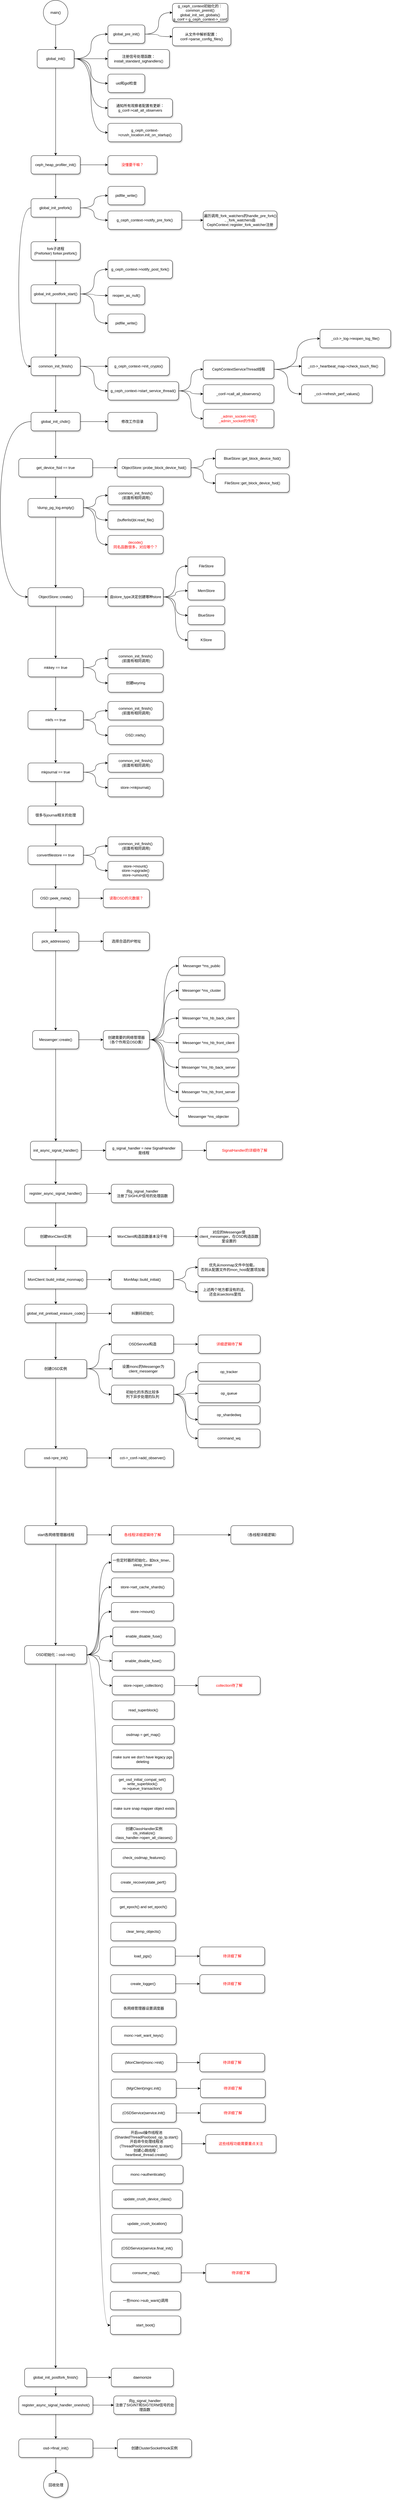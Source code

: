 <mxfile version="12.9.3" type="device" pages="2"><diagram id="4J0fPqKq3OK0aua4WjTj" name="代码逻辑"><mxGraphModel dx="1113" dy="893" grid="1" gridSize="10" guides="1" tooltips="1" connect="1" arrows="1" fold="1" page="0" pageScale="1" pageWidth="827" pageHeight="1169" math="0" shadow="0"><root><mxCell id="0"/><mxCell id="1" parent="0"/><mxCell id="Bjcaam-kQcdzHkV8b_3s-2" value="" style="edgeStyle=orthogonalEdgeStyle;rounded=0;orthogonalLoop=1;jettySize=auto;html=1;" edge="1" parent="1" source="ZPDoE5qi_gukxz-FZVNQ-1"><mxGeometry relative="1" as="geometry"><mxPoint x="360" y="180" as="targetPoint"/></mxGeometry></mxCell><mxCell id="ZPDoE5qi_gukxz-FZVNQ-1" value="main()" style="ellipse;whiteSpace=wrap;html=1;aspect=fixed;" parent="1" vertex="1"><mxGeometry x="320" y="20" width="80" height="80" as="geometry"/></mxCell><mxCell id="Bjcaam-kQcdzHkV8b_3s-6" value="" style="edgeStyle=orthogonalEdgeStyle;rounded=0;orthogonalLoop=1;jettySize=auto;html=1;" edge="1" parent="1" source="Bjcaam-kQcdzHkV8b_3s-3" target="Bjcaam-kQcdzHkV8b_3s-5"><mxGeometry relative="1" as="geometry"/></mxCell><mxCell id="Bjcaam-kQcdzHkV8b_3s-8" value="" style="edgeStyle=orthogonalEdgeStyle;rounded=0;orthogonalLoop=1;jettySize=auto;html=1;curved=1;entryX=0;entryY=0.5;entryDx=0;entryDy=0;" edge="1" parent="1" source="Bjcaam-kQcdzHkV8b_3s-3" target="Bjcaam-kQcdzHkV8b_3s-7"><mxGeometry relative="1" as="geometry"/></mxCell><mxCell id="Bjcaam-kQcdzHkV8b_3s-3" value="global_init()" style="rounded=1;whiteSpace=wrap;html=1;shadow=1;" vertex="1" parent="1"><mxGeometry x="300" y="180" width="120" height="60" as="geometry"/></mxCell><mxCell id="Bjcaam-kQcdzHkV8b_3s-10" value="" style="edgeStyle=orthogonalEdgeStyle;rounded=0;orthogonalLoop=1;jettySize=auto;html=1;curved=1;entryX=0;entryY=0.5;entryDx=0;entryDy=0;" edge="1" parent="1" source="Bjcaam-kQcdzHkV8b_3s-7" target="Bjcaam-kQcdzHkV8b_3s-9"><mxGeometry relative="1" as="geometry"/></mxCell><mxCell id="Bjcaam-kQcdzHkV8b_3s-12" style="edgeStyle=orthogonalEdgeStyle;curved=1;rounded=0;orthogonalLoop=1;jettySize=auto;html=1;exitX=1;exitY=0.5;exitDx=0;exitDy=0;entryX=0;entryY=0.5;entryDx=0;entryDy=0;fontColor=#000000;" edge="1" parent="1" source="Bjcaam-kQcdzHkV8b_3s-7" target="Bjcaam-kQcdzHkV8b_3s-11"><mxGeometry relative="1" as="geometry"/></mxCell><mxCell id="Bjcaam-kQcdzHkV8b_3s-14" style="edgeStyle=orthogonalEdgeStyle;curved=1;rounded=0;orthogonalLoop=1;jettySize=auto;html=1;exitX=1;exitY=0.5;exitDx=0;exitDy=0;entryX=0;entryY=0.5;entryDx=0;entryDy=0;fontColor=#000000;" edge="1" parent="1" source="Bjcaam-kQcdzHkV8b_3s-3" target="Bjcaam-kQcdzHkV8b_3s-13"><mxGeometry relative="1" as="geometry"/></mxCell><mxCell id="Bjcaam-kQcdzHkV8b_3s-16" style="edgeStyle=orthogonalEdgeStyle;curved=1;rounded=0;orthogonalLoop=1;jettySize=auto;html=1;exitX=1;exitY=0.5;exitDx=0;exitDy=0;entryX=0;entryY=0.5;entryDx=0;entryDy=0;fontColor=#000000;" edge="1" parent="1" source="Bjcaam-kQcdzHkV8b_3s-3" target="Bjcaam-kQcdzHkV8b_3s-15"><mxGeometry relative="1" as="geometry"/></mxCell><mxCell id="Bjcaam-kQcdzHkV8b_3s-19" style="edgeStyle=orthogonalEdgeStyle;curved=1;rounded=0;orthogonalLoop=1;jettySize=auto;html=1;exitX=1;exitY=0.5;exitDx=0;exitDy=0;entryX=0;entryY=0.5;entryDx=0;entryDy=0;fontColor=#000000;" edge="1" parent="1" source="Bjcaam-kQcdzHkV8b_3s-3" target="Bjcaam-kQcdzHkV8b_3s-17"><mxGeometry relative="1" as="geometry"/></mxCell><mxCell id="Bjcaam-kQcdzHkV8b_3s-20" style="edgeStyle=orthogonalEdgeStyle;curved=1;rounded=0;orthogonalLoop=1;jettySize=auto;html=1;exitX=1;exitY=0.5;exitDx=0;exitDy=0;entryX=0;entryY=0.5;entryDx=0;entryDy=0;fontColor=#000000;" edge="1" parent="1" source="Bjcaam-kQcdzHkV8b_3s-3" target="Bjcaam-kQcdzHkV8b_3s-18"><mxGeometry relative="1" as="geometry"/></mxCell><mxCell id="Bjcaam-kQcdzHkV8b_3s-7" value="global_pre_init()" style="rounded=1;whiteSpace=wrap;html=1;shadow=1;" vertex="1" parent="1"><mxGeometry x="530" y="100" width="120" height="60" as="geometry"/></mxCell><mxCell id="Bjcaam-kQcdzHkV8b_3s-9" value="g_ceph_context初始化的：&lt;br&gt;&lt;div&gt;&lt;span&gt;common_preinit()&lt;/span&gt;&lt;/div&gt;global_init_set_globals()&lt;br&gt;g_conf = g_ceph_context-&amp;gt;_conf" style="rounded=1;whiteSpace=wrap;html=1;shadow=1;fontColor=#000000;align=center;" vertex="1" parent="1"><mxGeometry x="740" y="30" width="180" height="60" as="geometry"/></mxCell><mxCell id="Bjcaam-kQcdzHkV8b_3s-22" value="" style="edgeStyle=orthogonalEdgeStyle;curved=1;rounded=0;orthogonalLoop=1;jettySize=auto;html=1;fontColor=#000000;" edge="1" parent="1" source="Bjcaam-kQcdzHkV8b_3s-5" target="Bjcaam-kQcdzHkV8b_3s-21"><mxGeometry relative="1" as="geometry"/></mxCell><mxCell id="Bjcaam-kQcdzHkV8b_3s-24" value="" style="edgeStyle=orthogonalEdgeStyle;curved=1;rounded=0;orthogonalLoop=1;jettySize=auto;html=1;fontColor=#FF0000;" edge="1" parent="1" source="Bjcaam-kQcdzHkV8b_3s-5" target="Bjcaam-kQcdzHkV8b_3s-23"><mxGeometry relative="1" as="geometry"/></mxCell><mxCell id="Bjcaam-kQcdzHkV8b_3s-5" value="ceph_heap_profiler_init()" style="rounded=1;whiteSpace=wrap;html=1;shadow=1;" vertex="1" parent="1"><mxGeometry x="280" y="525" width="160" height="60" as="geometry"/></mxCell><mxCell id="Bjcaam-kQcdzHkV8b_3s-26" value="" style="edgeStyle=orthogonalEdgeStyle;curved=1;rounded=0;orthogonalLoop=1;jettySize=auto;html=1;fontColor=#FF0000;" edge="1" parent="1" source="Bjcaam-kQcdzHkV8b_3s-23" target="Bjcaam-kQcdzHkV8b_3s-25"><mxGeometry relative="1" as="geometry"/></mxCell><mxCell id="Bjcaam-kQcdzHkV8b_3s-28" style="edgeStyle=orthogonalEdgeStyle;curved=1;rounded=0;orthogonalLoop=1;jettySize=auto;html=1;exitX=1;exitY=0.5;exitDx=0;exitDy=0;entryX=0;entryY=0.5;entryDx=0;entryDy=0;fontColor=#000000;" edge="1" parent="1" source="Bjcaam-kQcdzHkV8b_3s-23" target="Bjcaam-kQcdzHkV8b_3s-27"><mxGeometry relative="1" as="geometry"/></mxCell><mxCell id="Bjcaam-kQcdzHkV8b_3s-32" value="" style="edgeStyle=orthogonalEdgeStyle;curved=1;rounded=0;orthogonalLoop=1;jettySize=auto;html=1;fontColor=#000000;" edge="1" parent="1" source="Bjcaam-kQcdzHkV8b_3s-23" target="Bjcaam-kQcdzHkV8b_3s-31"><mxGeometry relative="1" as="geometry"/></mxCell><mxCell id="Bjcaam-kQcdzHkV8b_3s-47" style="edgeStyle=orthogonalEdgeStyle;curved=1;rounded=0;orthogonalLoop=1;jettySize=auto;html=1;exitX=0;exitY=0.5;exitDx=0;exitDy=0;entryX=0;entryY=0.5;entryDx=0;entryDy=0;fontColor=#000000;" edge="1" parent="1" source="Bjcaam-kQcdzHkV8b_3s-23" target="Bjcaam-kQcdzHkV8b_3s-36"><mxGeometry relative="1" as="geometry"><Array as="points"><mxPoint x="240" y="695"/><mxPoint x="240" y="1210"/></Array></mxGeometry></mxCell><mxCell id="Bjcaam-kQcdzHkV8b_3s-23" value="global_init_prefork()" style="rounded=1;whiteSpace=wrap;html=1;shadow=1;" vertex="1" parent="1"><mxGeometry x="280" y="665" width="160" height="60" as="geometry"/></mxCell><mxCell id="Bjcaam-kQcdzHkV8b_3s-34" value="" style="edgeStyle=orthogonalEdgeStyle;curved=1;rounded=0;orthogonalLoop=1;jettySize=auto;html=1;fontColor=#000000;" edge="1" parent="1" source="Bjcaam-kQcdzHkV8b_3s-31" target="Bjcaam-kQcdzHkV8b_3s-33"><mxGeometry relative="1" as="geometry"/></mxCell><mxCell id="Bjcaam-kQcdzHkV8b_3s-31" value="fork子进程&lt;br&gt;(Preforker) forker.prefork()" style="rounded=1;whiteSpace=wrap;html=1;shadow=1;" vertex="1" parent="1"><mxGeometry x="280" y="805" width="160" height="60" as="geometry"/></mxCell><mxCell id="Bjcaam-kQcdzHkV8b_3s-37" value="" style="edgeStyle=orthogonalEdgeStyle;curved=1;rounded=0;orthogonalLoop=1;jettySize=auto;html=1;fontColor=#000000;" edge="1" parent="1" source="Bjcaam-kQcdzHkV8b_3s-33" target="Bjcaam-kQcdzHkV8b_3s-36"><mxGeometry relative="1" as="geometry"/></mxCell><mxCell id="Bjcaam-kQcdzHkV8b_3s-40" value="" style="edgeStyle=orthogonalEdgeStyle;curved=1;rounded=0;orthogonalLoop=1;jettySize=auto;html=1;fontColor=#000000;entryX=0;entryY=0.5;entryDx=0;entryDy=0;" edge="1" parent="1" source="Bjcaam-kQcdzHkV8b_3s-33" target="Bjcaam-kQcdzHkV8b_3s-39"><mxGeometry relative="1" as="geometry"/></mxCell><mxCell id="Bjcaam-kQcdzHkV8b_3s-43" style="edgeStyle=orthogonalEdgeStyle;curved=1;rounded=0;orthogonalLoop=1;jettySize=auto;html=1;exitX=1;exitY=0.5;exitDx=0;exitDy=0;entryX=0;entryY=0.5;entryDx=0;entryDy=0;fontColor=#000000;" edge="1" parent="1" source="Bjcaam-kQcdzHkV8b_3s-33" target="Bjcaam-kQcdzHkV8b_3s-41"><mxGeometry relative="1" as="geometry"/></mxCell><mxCell id="Bjcaam-kQcdzHkV8b_3s-44" style="edgeStyle=orthogonalEdgeStyle;curved=1;rounded=0;orthogonalLoop=1;jettySize=auto;html=1;exitX=1;exitY=0.5;exitDx=0;exitDy=0;entryX=0;entryY=0.5;entryDx=0;entryDy=0;fontColor=#000000;" edge="1" parent="1" source="Bjcaam-kQcdzHkV8b_3s-33" target="Bjcaam-kQcdzHkV8b_3s-42"><mxGeometry relative="1" as="geometry"/></mxCell><mxCell id="Bjcaam-kQcdzHkV8b_3s-33" value="global_init_postfork_start()" style="rounded=1;whiteSpace=wrap;html=1;shadow=1;" vertex="1" parent="1"><mxGeometry x="280" y="945" width="160" height="60" as="geometry"/></mxCell><mxCell id="Bjcaam-kQcdzHkV8b_3s-39" value="g_ceph_context-&amp;gt;notify_post_fork()" style="rounded=1;whiteSpace=wrap;html=1;shadow=1;" vertex="1" parent="1"><mxGeometry x="530" y="865" width="210" height="60" as="geometry"/></mxCell><mxCell id="Bjcaam-kQcdzHkV8b_3s-46" value="" style="edgeStyle=orthogonalEdgeStyle;curved=1;rounded=0;orthogonalLoop=1;jettySize=auto;html=1;fontColor=#000000;" edge="1" parent="1" source="Bjcaam-kQcdzHkV8b_3s-36" target="Bjcaam-kQcdzHkV8b_3s-45"><mxGeometry relative="1" as="geometry"/></mxCell><mxCell id="Bjcaam-kQcdzHkV8b_3s-57" style="edgeStyle=orthogonalEdgeStyle;curved=1;rounded=0;orthogonalLoop=1;jettySize=auto;html=1;exitX=1;exitY=0.5;exitDx=0;exitDy=0;entryX=0;entryY=0.5;entryDx=0;entryDy=0;fontColor=#000000;" edge="1" parent="1" source="Bjcaam-kQcdzHkV8b_3s-36" target="Bjcaam-kQcdzHkV8b_3s-48"><mxGeometry relative="1" as="geometry"/></mxCell><mxCell id="Bjcaam-kQcdzHkV8b_3s-64" value="" style="edgeStyle=orthogonalEdgeStyle;curved=1;rounded=0;orthogonalLoop=1;jettySize=auto;html=1;fontColor=#000000;" edge="1" parent="1" source="Bjcaam-kQcdzHkV8b_3s-36" target="Bjcaam-kQcdzHkV8b_3s-63"><mxGeometry relative="1" as="geometry"/></mxCell><mxCell id="Bjcaam-kQcdzHkV8b_3s-36" value="common_init_finish()" style="rounded=1;whiteSpace=wrap;html=1;shadow=1;" vertex="1" parent="1"><mxGeometry x="280" y="1180" width="160" height="60" as="geometry"/></mxCell><mxCell id="Bjcaam-kQcdzHkV8b_3s-66" value="" style="edgeStyle=orthogonalEdgeStyle;curved=1;rounded=0;orthogonalLoop=1;jettySize=auto;html=1;fontColor=#000000;" edge="1" parent="1" source="Bjcaam-kQcdzHkV8b_3s-63" target="Bjcaam-kQcdzHkV8b_3s-65"><mxGeometry relative="1" as="geometry"/></mxCell><mxCell id="Bjcaam-kQcdzHkV8b_3s-68" value="" style="edgeStyle=orthogonalEdgeStyle;curved=1;rounded=0;orthogonalLoop=1;jettySize=auto;html=1;fontColor=#000000;entryX=0.5;entryY=0;entryDx=0;entryDy=0;" edge="1" parent="1" source="Bjcaam-kQcdzHkV8b_3s-63" target="aAezPtYLwHulrUx246e2-5"><mxGeometry relative="1" as="geometry"/></mxCell><mxCell id="DpOM8YbTIax66V3Ycbwh-7" style="edgeStyle=orthogonalEdgeStyle;curved=1;rounded=0;orthogonalLoop=1;jettySize=auto;html=1;exitX=0;exitY=0.5;exitDx=0;exitDy=0;entryX=0;entryY=0.5;entryDx=0;entryDy=0;fontColor=#FF0000;" edge="1" parent="1" source="Bjcaam-kQcdzHkV8b_3s-63" target="DpOM8YbTIax66V3Ycbwh-5"><mxGeometry relative="1" as="geometry"><Array as="points"><mxPoint x="180" y="1390"/><mxPoint x="180" y="1960"/></Array></mxGeometry></mxCell><mxCell id="Bjcaam-kQcdzHkV8b_3s-63" value="global_init_chdir()" style="rounded=1;whiteSpace=wrap;html=1;shadow=1;" vertex="1" parent="1"><mxGeometry x="280" y="1360" width="160" height="60" as="geometry"/></mxCell><mxCell id="Bjcaam-kQcdzHkV8b_3s-70" value="" style="edgeStyle=orthogonalEdgeStyle;curved=1;rounded=0;orthogonalLoop=1;jettySize=auto;html=1;fontColor=#000000;" edge="1" parent="1" source="Bjcaam-kQcdzHkV8b_3s-67" target="Bjcaam-kQcdzHkV8b_3s-69"><mxGeometry relative="1" as="geometry"/></mxCell><mxCell id="aAezPtYLwHulrUx246e2-2" value="" style="edgeStyle=orthogonalEdgeStyle;curved=1;rounded=0;orthogonalLoop=1;jettySize=auto;html=1;fontColor=#FF0000;exitX=0.5;exitY=1;exitDx=0;exitDy=0;" edge="1" parent="1" source="aAezPtYLwHulrUx246e2-5" target="aAezPtYLwHulrUx246e2-1"><mxGeometry relative="1" as="geometry"/></mxCell><mxCell id="Bjcaam-kQcdzHkV8b_3s-67" value="ObjectStore::probe_block_device_fsid()" style="rounded=1;whiteSpace=wrap;html=1;shadow=1;" vertex="1" parent="1"><mxGeometry x="560" y="1510" width="240" height="60" as="geometry"/></mxCell><mxCell id="aAezPtYLwHulrUx246e2-7" value="" style="edgeStyle=orthogonalEdgeStyle;curved=1;rounded=0;orthogonalLoop=1;jettySize=auto;html=1;fontColor=#FF0000;" edge="1" parent="1" source="aAezPtYLwHulrUx246e2-5" target="Bjcaam-kQcdzHkV8b_3s-67"><mxGeometry relative="1" as="geometry"/></mxCell><mxCell id="aAezPtYLwHulrUx246e2-5" value="get_device_fsid == true" style="rounded=1;whiteSpace=wrap;html=1;shadow=1;" vertex="1" parent="1"><mxGeometry x="240" y="1510" width="240" height="60" as="geometry"/></mxCell><mxCell id="aAezPtYLwHulrUx246e2-4" value="" style="edgeStyle=orthogonalEdgeStyle;curved=1;rounded=0;orthogonalLoop=1;jettySize=auto;html=1;fontColor=#FF0000;" edge="1" parent="1" source="aAezPtYLwHulrUx246e2-1" target="aAezPtYLwHulrUx246e2-3"><mxGeometry relative="1" as="geometry"/></mxCell><mxCell id="DpOM8YbTIax66V3Ycbwh-6" value="" style="edgeStyle=orthogonalEdgeStyle;curved=1;rounded=0;orthogonalLoop=1;jettySize=auto;html=1;fontColor=#FF0000;" edge="1" parent="1" source="aAezPtYLwHulrUx246e2-1" target="DpOM8YbTIax66V3Ycbwh-5"><mxGeometry relative="1" as="geometry"/></mxCell><mxCell id="aAezPtYLwHulrUx246e2-1" value="!dump_pg_log.empty()" style="rounded=1;whiteSpace=wrap;html=1;shadow=1;" vertex="1" parent="1"><mxGeometry x="270" y="1640" width="180" height="60" as="geometry"/></mxCell><mxCell id="8Kj-GoYspLghHGdjcIQe-2" value="" style="edgeStyle=orthogonalEdgeStyle;curved=1;rounded=0;orthogonalLoop=1;jettySize=auto;html=1;fontColor=#FF0000;" edge="1" parent="1" source="DpOM8YbTIax66V3Ycbwh-5" target="8Kj-GoYspLghHGdjcIQe-1"><mxGeometry relative="1" as="geometry"/></mxCell><mxCell id="8Kj-GoYspLghHGdjcIQe-12" value="" style="edgeStyle=orthogonalEdgeStyle;curved=1;rounded=0;orthogonalLoop=1;jettySize=auto;html=1;fontColor=#FF0000;" edge="1" parent="1" source="DpOM8YbTIax66V3Ycbwh-5" target="8Kj-GoYspLghHGdjcIQe-11"><mxGeometry relative="1" as="geometry"/></mxCell><mxCell id="DpOM8YbTIax66V3Ycbwh-5" value="ObjectStore::create()" style="rounded=1;whiteSpace=wrap;html=1;shadow=1;" vertex="1" parent="1"><mxGeometry x="270" y="1930" width="180" height="60" as="geometry"/></mxCell><mxCell id="8Kj-GoYspLghHGdjcIQe-14" value="" style="edgeStyle=orthogonalEdgeStyle;curved=1;rounded=0;orthogonalLoop=1;jettySize=auto;html=1;fontColor=#FF0000;" edge="1" parent="1" source="8Kj-GoYspLghHGdjcIQe-11" target="8Kj-GoYspLghHGdjcIQe-13"><mxGeometry relative="1" as="geometry"/></mxCell><mxCell id="8Kj-GoYspLghHGdjcIQe-18" value="" style="edgeStyle=orthogonalEdgeStyle;curved=1;rounded=0;orthogonalLoop=1;jettySize=auto;html=1;fontColor=#FF0000;" edge="1" parent="1" source="8Kj-GoYspLghHGdjcIQe-11" target="8Kj-GoYspLghHGdjcIQe-17"><mxGeometry relative="1" as="geometry"/></mxCell><mxCell id="8Kj-GoYspLghHGdjcIQe-11" value="mkkey == true" style="rounded=1;whiteSpace=wrap;html=1;shadow=1;" vertex="1" parent="1"><mxGeometry x="270" y="2160" width="180" height="60" as="geometry"/></mxCell><mxCell id="8Kj-GoYspLghHGdjcIQe-20" value="" style="edgeStyle=orthogonalEdgeStyle;curved=1;rounded=0;orthogonalLoop=1;jettySize=auto;html=1;fontColor=#FF0000;" edge="1" parent="1" source="8Kj-GoYspLghHGdjcIQe-17" target="8Kj-GoYspLghHGdjcIQe-19"><mxGeometry relative="1" as="geometry"/></mxCell><mxCell id="8Kj-GoYspLghHGdjcIQe-29" value="" style="edgeStyle=orthogonalEdgeStyle;curved=1;rounded=0;orthogonalLoop=1;jettySize=auto;html=1;fontColor=#FF0000;entryX=0.5;entryY=0;entryDx=0;entryDy=0;" edge="1" parent="1" source="8Kj-GoYspLghHGdjcIQe-17" target="8Kj-GoYspLghHGdjcIQe-24"><mxGeometry relative="1" as="geometry"><mxPoint x="360" y="2470" as="targetPoint"/></mxGeometry></mxCell><mxCell id="8Kj-GoYspLghHGdjcIQe-17" value="mkfs == true" style="rounded=1;whiteSpace=wrap;html=1;shadow=1;" vertex="1" parent="1"><mxGeometry x="270" y="2330" width="180" height="60" as="geometry"/></mxCell><mxCell id="8Kj-GoYspLghHGdjcIQe-16" value="" style="edgeStyle=orthogonalEdgeStyle;curved=1;rounded=0;orthogonalLoop=1;jettySize=auto;html=1;fontColor=#FF0000;exitX=1;exitY=0.5;exitDx=0;exitDy=0;entryX=0;entryY=0.5;entryDx=0;entryDy=0;" edge="1" parent="1" source="8Kj-GoYspLghHGdjcIQe-11" target="8Kj-GoYspLghHGdjcIQe-15"><mxGeometry relative="1" as="geometry"/></mxCell><mxCell id="8Kj-GoYspLghHGdjcIQe-13" value="common_init_finish()&lt;br&gt;&amp;nbsp;(前面有相同调用)" style="rounded=1;whiteSpace=wrap;html=1;shadow=1;" vertex="1" parent="1"><mxGeometry x="530" y="2130" width="180" height="60" as="geometry"/></mxCell><mxCell id="8Kj-GoYspLghHGdjcIQe-15" value="创建keyring" style="rounded=1;whiteSpace=wrap;html=1;shadow=1;" vertex="1" parent="1"><mxGeometry x="530" y="2210" width="180" height="60" as="geometry"/></mxCell><mxCell id="8Kj-GoYspLghHGdjcIQe-4" value="" style="edgeStyle=orthogonalEdgeStyle;curved=1;rounded=0;orthogonalLoop=1;jettySize=auto;html=1;fontColor=#FF0000;entryX=0;entryY=0.5;entryDx=0;entryDy=0;" edge="1" parent="1" source="8Kj-GoYspLghHGdjcIQe-1" target="8Kj-GoYspLghHGdjcIQe-3"><mxGeometry relative="1" as="geometry"/></mxCell><mxCell id="8Kj-GoYspLghHGdjcIQe-1" value="由store_type决定创建哪种store" style="rounded=1;whiteSpace=wrap;html=1;shadow=1;" vertex="1" parent="1"><mxGeometry x="530" y="1930" width="180" height="60" as="geometry"/></mxCell><mxCell id="8Kj-GoYspLghHGdjcIQe-6" value="" style="edgeStyle=orthogonalEdgeStyle;curved=1;rounded=0;orthogonalLoop=1;jettySize=auto;html=1;fontColor=#FF0000;exitX=1;exitY=0.5;exitDx=0;exitDy=0;entryX=0;entryY=0.5;entryDx=0;entryDy=0;" edge="1" parent="1" source="8Kj-GoYspLghHGdjcIQe-1" target="8Kj-GoYspLghHGdjcIQe-5"><mxGeometry relative="1" as="geometry"/></mxCell><mxCell id="8Kj-GoYspLghHGdjcIQe-3" value="FileStore" style="rounded=1;whiteSpace=wrap;html=1;shadow=1;" vertex="1" parent="1"><mxGeometry x="790" y="1830" width="120" height="60" as="geometry"/></mxCell><mxCell id="8Kj-GoYspLghHGdjcIQe-8" value="" style="edgeStyle=orthogonalEdgeStyle;curved=1;rounded=0;orthogonalLoop=1;jettySize=auto;html=1;fontColor=#FF0000;exitX=1;exitY=0.5;exitDx=0;exitDy=0;entryX=0;entryY=0.5;entryDx=0;entryDy=0;" edge="1" parent="1" source="8Kj-GoYspLghHGdjcIQe-1" target="8Kj-GoYspLghHGdjcIQe-7"><mxGeometry relative="1" as="geometry"/></mxCell><mxCell id="8Kj-GoYspLghHGdjcIQe-5" value="MemStore" style="rounded=1;whiteSpace=wrap;html=1;shadow=1;" vertex="1" parent="1"><mxGeometry x="790" y="1910" width="120" height="60" as="geometry"/></mxCell><mxCell id="8Kj-GoYspLghHGdjcIQe-10" value="" style="edgeStyle=orthogonalEdgeStyle;curved=1;rounded=0;orthogonalLoop=1;jettySize=auto;html=1;fontColor=#FF0000;exitX=1;exitY=0.5;exitDx=0;exitDy=0;entryX=0;entryY=0.5;entryDx=0;entryDy=0;" edge="1" parent="1" source="8Kj-GoYspLghHGdjcIQe-1" target="8Kj-GoYspLghHGdjcIQe-9"><mxGeometry relative="1" as="geometry"/></mxCell><mxCell id="8Kj-GoYspLghHGdjcIQe-7" value="BlueStore" style="rounded=1;whiteSpace=wrap;html=1;shadow=1;" vertex="1" parent="1"><mxGeometry x="790" y="1990" width="120" height="60" as="geometry"/></mxCell><mxCell id="8Kj-GoYspLghHGdjcIQe-9" value="KStore" style="rounded=1;whiteSpace=wrap;html=1;shadow=1;" vertex="1" parent="1"><mxGeometry x="790" y="2070" width="120" height="60" as="geometry"/></mxCell><mxCell id="DpOM8YbTIax66V3Ycbwh-2" value="" style="edgeStyle=orthogonalEdgeStyle;curved=1;rounded=0;orthogonalLoop=1;jettySize=auto;html=1;fontColor=#FF0000;exitX=1;exitY=0.5;exitDx=0;exitDy=0;entryX=0;entryY=0.5;entryDx=0;entryDy=0;" edge="1" parent="1" source="aAezPtYLwHulrUx246e2-1" target="DpOM8YbTIax66V3Ycbwh-1"><mxGeometry relative="1" as="geometry"/></mxCell><mxCell id="aAezPtYLwHulrUx246e2-3" value="common_init_finish()&lt;br&gt;&amp;nbsp;(前面有相同调用)" style="rounded=1;whiteSpace=wrap;html=1;shadow=1;" vertex="1" parent="1"><mxGeometry x="530" y="1600" width="180" height="60" as="geometry"/></mxCell><mxCell id="DpOM8YbTIax66V3Ycbwh-4" value="" style="edgeStyle=orthogonalEdgeStyle;curved=1;rounded=0;orthogonalLoop=1;jettySize=auto;html=1;fontColor=#FF0000;exitX=1;exitY=0.5;exitDx=0;exitDy=0;entryX=0;entryY=0.5;entryDx=0;entryDy=0;" edge="1" parent="1" source="aAezPtYLwHulrUx246e2-1" target="DpOM8YbTIax66V3Ycbwh-3"><mxGeometry relative="1" as="geometry"/></mxCell><mxCell id="DpOM8YbTIax66V3Ycbwh-1" value="(bufferlist)bl.read_file()" style="rounded=1;whiteSpace=wrap;html=1;shadow=1;" vertex="1" parent="1"><mxGeometry x="530" y="1680" width="180" height="60" as="geometry"/></mxCell><mxCell id="DpOM8YbTIax66V3Ycbwh-3" value="decode()&lt;br&gt;同名函数很多，对应哪个？" style="rounded=1;whiteSpace=wrap;html=1;shadow=1;fontColor=#FF0000;" vertex="1" parent="1"><mxGeometry x="530" y="1760" width="180" height="60" as="geometry"/></mxCell><mxCell id="Bjcaam-kQcdzHkV8b_3s-72" value="" style="edgeStyle=orthogonalEdgeStyle;curved=1;rounded=0;orthogonalLoop=1;jettySize=auto;html=1;fontColor=#000000;entryX=0;entryY=0.5;entryDx=0;entryDy=0;exitX=1;exitY=0.5;exitDx=0;exitDy=0;" edge="1" parent="1" source="Bjcaam-kQcdzHkV8b_3s-67" target="Bjcaam-kQcdzHkV8b_3s-71"><mxGeometry relative="1" as="geometry"/></mxCell><mxCell id="Bjcaam-kQcdzHkV8b_3s-69" value="BlueStore::get_block_device_fsid()" style="rounded=1;whiteSpace=wrap;html=1;shadow=1;" vertex="1" parent="1"><mxGeometry x="880" y="1480" width="240" height="60" as="geometry"/></mxCell><mxCell id="Bjcaam-kQcdzHkV8b_3s-71" value="FileStore::get_block_device_fsid()" style="rounded=1;whiteSpace=wrap;html=1;shadow=1;" vertex="1" parent="1"><mxGeometry x="880" y="1560" width="240" height="60" as="geometry"/></mxCell><mxCell id="Bjcaam-kQcdzHkV8b_3s-65" value="修改工作目录" style="rounded=1;whiteSpace=wrap;html=1;shadow=1;" vertex="1" parent="1"><mxGeometry x="530" y="1360" width="160" height="60" as="geometry"/></mxCell><mxCell id="Bjcaam-kQcdzHkV8b_3s-45" value="g_ceph_context-&amp;gt;init_crypto()" style="rounded=1;whiteSpace=wrap;html=1;shadow=1;" vertex="1" parent="1"><mxGeometry x="530" y="1180" width="200" height="60" as="geometry"/></mxCell><mxCell id="Bjcaam-kQcdzHkV8b_3s-30" value="" style="edgeStyle=orthogonalEdgeStyle;curved=1;rounded=0;orthogonalLoop=1;jettySize=auto;html=1;fontColor=#000000;" edge="1" parent="1" source="Bjcaam-kQcdzHkV8b_3s-25" target="Bjcaam-kQcdzHkV8b_3s-29"><mxGeometry relative="1" as="geometry"/></mxCell><mxCell id="Bjcaam-kQcdzHkV8b_3s-25" value="g_ceph_context-&amp;gt;notify_pre_fork()" style="rounded=1;whiteSpace=wrap;html=1;shadow=1;" vertex="1" parent="1"><mxGeometry x="530" y="705" width="240" height="60" as="geometry"/></mxCell><mxCell id="Bjcaam-kQcdzHkV8b_3s-29" value="遍历调用_fork_watchers的handle_pre_fork()&lt;br&gt;, _fork_watchers由CephContext::register_fork_watcher注册" style="rounded=1;whiteSpace=wrap;html=1;shadow=1;" vertex="1" parent="1"><mxGeometry x="840" y="705" width="240" height="60" as="geometry"/></mxCell><mxCell id="Bjcaam-kQcdzHkV8b_3s-21" value="没懂要干嘛？" style="rounded=1;whiteSpace=wrap;html=1;shadow=1;fontColor=#FF0000;" vertex="1" parent="1"><mxGeometry x="530" y="525" width="160" height="60" as="geometry"/></mxCell><mxCell id="Bjcaam-kQcdzHkV8b_3s-11" value="从文件中解析配置：&lt;br&gt;conf-&amp;gt;parse_config_files()" style="rounded=1;whiteSpace=wrap;html=1;shadow=1;fontColor=#000000;align=center;" vertex="1" parent="1"><mxGeometry x="740" y="108" width="190" height="60" as="geometry"/></mxCell><mxCell id="Bjcaam-kQcdzHkV8b_3s-13" value="注册信号处理函数：&lt;br&gt;install_standard_sighandlers()" style="rounded=1;whiteSpace=wrap;html=1;shadow=1;fontColor=#000000;align=center;" vertex="1" parent="1"><mxGeometry x="530" y="180" width="200" height="60" as="geometry"/></mxCell><mxCell id="Bjcaam-kQcdzHkV8b_3s-15" value="uid和gid检查" style="rounded=1;whiteSpace=wrap;html=1;shadow=1;fontColor=#000000;align=center;" vertex="1" parent="1"><mxGeometry x="530" y="260" width="120" height="60" as="geometry"/></mxCell><mxCell id="Bjcaam-kQcdzHkV8b_3s-17" value="通知所有观察者配置有更新：&lt;br&gt;g_conf-&amp;gt;call_all_observers" style="rounded=1;whiteSpace=wrap;html=1;shadow=1;fontColor=#000000;align=center;" vertex="1" parent="1"><mxGeometry x="530" y="340" width="210" height="60" as="geometry"/></mxCell><mxCell id="Bjcaam-kQcdzHkV8b_3s-18" value="g_ceph_context-&amp;gt;crush_location.init_on_startup()" style="rounded=1;whiteSpace=wrap;html=1;shadow=1;fontColor=#000000;align=center;" vertex="1" parent="1"><mxGeometry x="530" y="420" width="240" height="60" as="geometry"/></mxCell><mxCell id="Bjcaam-kQcdzHkV8b_3s-27" value="pidfile_write()" style="rounded=1;whiteSpace=wrap;html=1;shadow=1;fontColor=#000000;align=center;" vertex="1" parent="1"><mxGeometry x="530" y="625" width="120" height="60" as="geometry"/></mxCell><mxCell id="Bjcaam-kQcdzHkV8b_3s-41" value="reopen_as_null()" style="rounded=1;whiteSpace=wrap;html=1;shadow=1;fontColor=#000000;align=center;" vertex="1" parent="1"><mxGeometry x="530" y="950" width="120" height="60" as="geometry"/></mxCell><mxCell id="Bjcaam-kQcdzHkV8b_3s-42" value="pidfile_write()" style="rounded=1;whiteSpace=wrap;html=1;shadow=1;fontColor=#000000;align=center;" vertex="1" parent="1"><mxGeometry x="530" y="1040" width="120" height="60" as="geometry"/></mxCell><mxCell id="Bjcaam-kQcdzHkV8b_3s-50" value="" style="edgeStyle=orthogonalEdgeStyle;curved=1;rounded=0;orthogonalLoop=1;jettySize=auto;html=1;fontColor=#000000;entryX=0;entryY=0.5;entryDx=0;entryDy=0;" edge="1" parent="1" source="Bjcaam-kQcdzHkV8b_3s-48" target="Bjcaam-kQcdzHkV8b_3s-49"><mxGeometry relative="1" as="geometry"/></mxCell><mxCell id="Bjcaam-kQcdzHkV8b_3s-48" value="g_ceph_context-&amp;gt;start_service_thread()" style="rounded=1;whiteSpace=wrap;html=1;shadow=1;fontColor=#000000;align=center;" vertex="1" parent="1"><mxGeometry x="530" y="1260" width="230" height="60" as="geometry"/></mxCell><mxCell id="Bjcaam-kQcdzHkV8b_3s-52" value="" style="edgeStyle=orthogonalEdgeStyle;curved=1;rounded=0;orthogonalLoop=1;jettySize=auto;html=1;fontColor=#000000;entryX=0;entryY=0.5;entryDx=0;entryDy=0;" edge="1" parent="1" source="Bjcaam-kQcdzHkV8b_3s-49" target="Bjcaam-kQcdzHkV8b_3s-51"><mxGeometry relative="1" as="geometry"/></mxCell><mxCell id="Bjcaam-kQcdzHkV8b_3s-60" value="" style="edgeStyle=orthogonalEdgeStyle;curved=1;rounded=0;orthogonalLoop=1;jettySize=auto;html=1;fontColor=#000000;exitX=1;exitY=0.5;exitDx=0;exitDy=0;entryX=0;entryY=0.5;entryDx=0;entryDy=0;" edge="1" parent="1" source="Bjcaam-kQcdzHkV8b_3s-48" target="Bjcaam-kQcdzHkV8b_3s-59"><mxGeometry relative="1" as="geometry"/></mxCell><mxCell id="Bjcaam-kQcdzHkV8b_3s-49" value="CephContextServiceThread线程" style="rounded=1;whiteSpace=wrap;html=1;shadow=1;fontColor=#000000;align=center;" vertex="1" parent="1"><mxGeometry x="840" y="1190" width="230" height="60" as="geometry"/></mxCell><mxCell id="Bjcaam-kQcdzHkV8b_3s-62" value="" style="edgeStyle=orthogonalEdgeStyle;curved=1;rounded=0;orthogonalLoop=1;jettySize=auto;html=1;fontColor=#000000;exitX=1;exitY=0.5;exitDx=0;exitDy=0;entryX=0;entryY=0.5;entryDx=0;entryDy=0;" edge="1" parent="1" source="Bjcaam-kQcdzHkV8b_3s-48" target="Bjcaam-kQcdzHkV8b_3s-61"><mxGeometry relative="1" as="geometry"/></mxCell><mxCell id="Bjcaam-kQcdzHkV8b_3s-59" value="_conf-&amp;gt;call_all_observers()" style="rounded=1;whiteSpace=wrap;html=1;shadow=1;fontColor=#000000;align=center;" vertex="1" parent="1"><mxGeometry x="840" y="1270" width="230" height="60" as="geometry"/></mxCell><mxCell id="Bjcaam-kQcdzHkV8b_3s-61" value="&lt;font color=&quot;#ff0000&quot;&gt;_admin_socket-&amp;gt;init()&lt;br&gt;_admin_socket的作用？&lt;/font&gt;" style="rounded=1;whiteSpace=wrap;html=1;shadow=1;fontColor=#000000;align=center;" vertex="1" parent="1"><mxGeometry x="840" y="1350" width="230" height="60" as="geometry"/></mxCell><mxCell id="Bjcaam-kQcdzHkV8b_3s-54" value="" style="edgeStyle=orthogonalEdgeStyle;curved=1;rounded=0;orthogonalLoop=1;jettySize=auto;html=1;fontColor=#000000;exitX=1;exitY=0.5;exitDx=0;exitDy=0;" edge="1" parent="1" source="Bjcaam-kQcdzHkV8b_3s-49" target="Bjcaam-kQcdzHkV8b_3s-53"><mxGeometry relative="1" as="geometry"/></mxCell><mxCell id="Bjcaam-kQcdzHkV8b_3s-51" value="_cct-&amp;gt;_log-&amp;gt;reopen_log_file()" style="rounded=1;whiteSpace=wrap;html=1;shadow=1;fontColor=#000000;align=center;" vertex="1" parent="1"><mxGeometry x="1220" y="1090" width="230" height="60" as="geometry"/></mxCell><mxCell id="Bjcaam-kQcdzHkV8b_3s-56" value="" style="edgeStyle=orthogonalEdgeStyle;curved=1;rounded=0;orthogonalLoop=1;jettySize=auto;html=1;fontColor=#000000;exitX=1;exitY=0.5;exitDx=0;exitDy=0;entryX=0;entryY=0.5;entryDx=0;entryDy=0;" edge="1" parent="1" source="Bjcaam-kQcdzHkV8b_3s-49" target="Bjcaam-kQcdzHkV8b_3s-55"><mxGeometry relative="1" as="geometry"/></mxCell><mxCell id="Bjcaam-kQcdzHkV8b_3s-53" value="_cct-&amp;gt;_heartbeat_map-&amp;gt;check_touch_file()" style="rounded=1;whiteSpace=wrap;html=1;shadow=1;fontColor=#000000;align=center;" vertex="1" parent="1"><mxGeometry x="1160" y="1180" width="270" height="60" as="geometry"/></mxCell><mxCell id="Bjcaam-kQcdzHkV8b_3s-55" value="_cct-&amp;gt;refresh_perf_values()" style="rounded=1;whiteSpace=wrap;html=1;shadow=1;fontColor=#000000;align=center;" vertex="1" parent="1"><mxGeometry x="1160" y="1270" width="230" height="60" as="geometry"/></mxCell><mxCell id="8Kj-GoYspLghHGdjcIQe-22" value="" style="edgeStyle=orthogonalEdgeStyle;curved=1;rounded=0;orthogonalLoop=1;jettySize=auto;html=1;fontColor=#FF0000;exitX=1;exitY=0.5;exitDx=0;exitDy=0;entryX=0;entryY=0.5;entryDx=0;entryDy=0;" edge="1" parent="1" source="8Kj-GoYspLghHGdjcIQe-17" target="8Kj-GoYspLghHGdjcIQe-21"><mxGeometry relative="1" as="geometry"/></mxCell><mxCell id="8Kj-GoYspLghHGdjcIQe-19" value="common_init_finish()&lt;br&gt;&amp;nbsp;(前面有相同调用)" style="rounded=1;whiteSpace=wrap;html=1;shadow=1;" vertex="1" parent="1"><mxGeometry x="530" y="2300" width="180" height="60" as="geometry"/></mxCell><mxCell id="8Kj-GoYspLghHGdjcIQe-21" value="OSD::mkfs()" style="rounded=1;whiteSpace=wrap;html=1;shadow=1;" vertex="1" parent="1"><mxGeometry x="530" y="2380" width="180" height="60" as="geometry"/></mxCell><mxCell id="8Kj-GoYspLghHGdjcIQe-23" value="" style="edgeStyle=orthogonalEdgeStyle;curved=1;rounded=0;orthogonalLoop=1;jettySize=auto;html=1;fontColor=#FF0000;" edge="1" parent="1" source="8Kj-GoYspLghHGdjcIQe-24" target="8Kj-GoYspLghHGdjcIQe-26"><mxGeometry relative="1" as="geometry"/></mxCell><mxCell id="8Kj-GoYspLghHGdjcIQe-31" value="" style="edgeStyle=orthogonalEdgeStyle;curved=1;rounded=0;orthogonalLoop=1;jettySize=auto;html=1;fontColor=#FF0000;" edge="1" parent="1" source="8Kj-GoYspLghHGdjcIQe-24" target="8Kj-GoYspLghHGdjcIQe-30"><mxGeometry relative="1" as="geometry"/></mxCell><mxCell id="8Kj-GoYspLghHGdjcIQe-24" value="mkjournal == true" style="rounded=1;whiteSpace=wrap;html=1;shadow=1;" vertex="1" parent="1"><mxGeometry x="270" y="2500" width="180" height="60" as="geometry"/></mxCell><mxCell id="8Kj-GoYspLghHGdjcIQe-38" value="" style="edgeStyle=orthogonalEdgeStyle;curved=1;rounded=0;orthogonalLoop=1;jettySize=auto;html=1;fontColor=#FF0000;" edge="1" parent="1" source="8Kj-GoYspLghHGdjcIQe-30" target="8Kj-GoYspLghHGdjcIQe-34"><mxGeometry relative="1" as="geometry"/></mxCell><mxCell id="8Kj-GoYspLghHGdjcIQe-30" value="很多与journal相关的处理" style="rounded=1;whiteSpace=wrap;html=1;shadow=1;" vertex="1" parent="1"><mxGeometry x="270" y="2640" width="180" height="60" as="geometry"/></mxCell><mxCell id="8Kj-GoYspLghHGdjcIQe-25" value="" style="edgeStyle=orthogonalEdgeStyle;curved=1;rounded=0;orthogonalLoop=1;jettySize=auto;html=1;fontColor=#FF0000;exitX=1;exitY=0.5;exitDx=0;exitDy=0;entryX=0;entryY=0.5;entryDx=0;entryDy=0;" edge="1" parent="1" source="8Kj-GoYspLghHGdjcIQe-24" target="8Kj-GoYspLghHGdjcIQe-27"><mxGeometry relative="1" as="geometry"/></mxCell><mxCell id="8Kj-GoYspLghHGdjcIQe-26" value="common_init_finish()&lt;br&gt;&amp;nbsp;(前面有相同调用)" style="rounded=1;whiteSpace=wrap;html=1;shadow=1;" vertex="1" parent="1"><mxGeometry x="530" y="2470" width="180" height="60" as="geometry"/></mxCell><mxCell id="8Kj-GoYspLghHGdjcIQe-27" value="store-&amp;gt;mkjournal()" style="rounded=1;whiteSpace=wrap;html=1;shadow=1;" vertex="1" parent="1"><mxGeometry x="530" y="2550" width="180" height="60" as="geometry"/></mxCell><mxCell id="8Kj-GoYspLghHGdjcIQe-32" value="" style="edgeStyle=orthogonalEdgeStyle;curved=1;rounded=0;orthogonalLoop=1;jettySize=auto;html=1;fontColor=#FF0000;" edge="1" parent="1" source="8Kj-GoYspLghHGdjcIQe-34" target="8Kj-GoYspLghHGdjcIQe-36"><mxGeometry relative="1" as="geometry"/></mxCell><mxCell id="8Kj-GoYspLghHGdjcIQe-33" value="" style="edgeStyle=orthogonalEdgeStyle;curved=1;rounded=0;orthogonalLoop=1;jettySize=auto;html=1;fontColor=#FF0000;entryX=0.5;entryY=0;entryDx=0;entryDy=0;" edge="1" parent="1" source="8Kj-GoYspLghHGdjcIQe-34" target="8Kj-GoYspLghHGdjcIQe-39"><mxGeometry relative="1" as="geometry"><mxPoint x="360" y="2910" as="targetPoint"/></mxGeometry></mxCell><mxCell id="8Kj-GoYspLghHGdjcIQe-34" value="convertfilestore&amp;nbsp;== true" style="rounded=1;whiteSpace=wrap;html=1;shadow=1;align=center;" vertex="1" parent="1"><mxGeometry x="270" y="2770" width="180" height="60" as="geometry"/></mxCell><mxCell id="8Kj-GoYspLghHGdjcIQe-35" value="" style="edgeStyle=orthogonalEdgeStyle;curved=1;rounded=0;orthogonalLoop=1;jettySize=auto;html=1;fontColor=#FF0000;exitX=1;exitY=0.5;exitDx=0;exitDy=0;entryX=0;entryY=0.5;entryDx=0;entryDy=0;" edge="1" parent="1" source="8Kj-GoYspLghHGdjcIQe-34" target="8Kj-GoYspLghHGdjcIQe-37"><mxGeometry relative="1" as="geometry"/></mxCell><mxCell id="8Kj-GoYspLghHGdjcIQe-36" value="common_init_finish()&lt;br&gt;&amp;nbsp;(前面有相同调用)" style="rounded=1;whiteSpace=wrap;html=1;shadow=1;" vertex="1" parent="1"><mxGeometry x="530" y="2740" width="180" height="60" as="geometry"/></mxCell><mxCell id="8Kj-GoYspLghHGdjcIQe-37" value="store-&amp;gt;mount()&lt;br&gt;store-&amp;gt;upgrade()&lt;br&gt;store-&amp;gt;umount()" style="rounded=1;whiteSpace=wrap;html=1;shadow=1;" vertex="1" parent="1"><mxGeometry x="530" y="2820" width="180" height="60" as="geometry"/></mxCell><mxCell id="XOOih-IyIhZiIAn17Smw-2" value="" style="edgeStyle=orthogonalEdgeStyle;curved=1;rounded=0;orthogonalLoop=1;jettySize=auto;html=1;fontColor=#000000;" edge="1" parent="1" source="8Kj-GoYspLghHGdjcIQe-39" target="XOOih-IyIhZiIAn17Smw-1"><mxGeometry relative="1" as="geometry"/></mxCell><mxCell id="XOOih-IyIhZiIAn17Smw-4" value="" style="edgeStyle=orthogonalEdgeStyle;curved=1;rounded=0;orthogonalLoop=1;jettySize=auto;html=1;fontColor=#FF0000;" edge="1" parent="1" source="8Kj-GoYspLghHGdjcIQe-39" target="XOOih-IyIhZiIAn17Smw-3"><mxGeometry relative="1" as="geometry"/></mxCell><mxCell id="8Kj-GoYspLghHGdjcIQe-39" value="OSD::peek_meta()" style="rounded=1;whiteSpace=wrap;html=1;shadow=1;fontColor=#000000;align=center;" vertex="1" parent="1"><mxGeometry x="285" y="2910" width="150" height="60" as="geometry"/></mxCell><mxCell id="XOOih-IyIhZiIAn17Smw-7" value="" style="edgeStyle=orthogonalEdgeStyle;curved=1;rounded=0;orthogonalLoop=1;jettySize=auto;html=1;fontColor=#FF0000;" edge="1" parent="1" source="XOOih-IyIhZiIAn17Smw-3" target="XOOih-IyIhZiIAn17Smw-6"><mxGeometry relative="1" as="geometry"/></mxCell><mxCell id="XOOih-IyIhZiIAn17Smw-9" value="" style="edgeStyle=orthogonalEdgeStyle;curved=1;rounded=0;orthogonalLoop=1;jettySize=auto;html=1;fontColor=#FF0000;" edge="1" parent="1" source="XOOih-IyIhZiIAn17Smw-3" target="XOOih-IyIhZiIAn17Smw-8"><mxGeometry relative="1" as="geometry"/></mxCell><mxCell id="XOOih-IyIhZiIAn17Smw-3" value="pick_addresses()" style="rounded=1;whiteSpace=wrap;html=1;shadow=1;fontColor=#000000;align=center;" vertex="1" parent="1"><mxGeometry x="285" y="3050" width="150" height="60" as="geometry"/></mxCell><mxCell id="XOOih-IyIhZiIAn17Smw-26" value="" style="edgeStyle=orthogonalEdgeStyle;curved=1;rounded=0;orthogonalLoop=1;jettySize=auto;html=1;fontColor=#FF0000;" edge="1" parent="1" source="XOOih-IyIhZiIAn17Smw-8" target="XOOih-IyIhZiIAn17Smw-25"><mxGeometry relative="1" as="geometry"/></mxCell><mxCell id="XOOih-IyIhZiIAn17Smw-36" value="" style="edgeStyle=orthogonalEdgeStyle;curved=1;rounded=0;orthogonalLoop=1;jettySize=auto;html=1;fontColor=#FF0000;" edge="1" parent="1" source="XOOih-IyIhZiIAn17Smw-8" target="XOOih-IyIhZiIAn17Smw-35"><mxGeometry relative="1" as="geometry"/></mxCell><mxCell id="XOOih-IyIhZiIAn17Smw-8" value="Messenger::create()" style="rounded=1;whiteSpace=wrap;html=1;shadow=1;fontColor=#000000;align=center;" vertex="1" parent="1"><mxGeometry x="285" y="3370" width="150" height="60" as="geometry"/></mxCell><mxCell id="XOOih-IyIhZiIAn17Smw-38" value="" style="edgeStyle=orthogonalEdgeStyle;curved=1;rounded=0;orthogonalLoop=1;jettySize=auto;html=1;fontColor=#FF0000;" edge="1" parent="1" source="XOOih-IyIhZiIAn17Smw-35" target="XOOih-IyIhZiIAn17Smw-37"><mxGeometry relative="1" as="geometry"/></mxCell><mxCell id="XOOih-IyIhZiIAn17Smw-42" value="" style="edgeStyle=orthogonalEdgeStyle;curved=1;rounded=0;orthogonalLoop=1;jettySize=auto;html=1;fontColor=#FF0000;" edge="1" parent="1" source="XOOih-IyIhZiIAn17Smw-35" target="XOOih-IyIhZiIAn17Smw-41"><mxGeometry relative="1" as="geometry"/></mxCell><mxCell id="XOOih-IyIhZiIAn17Smw-35" value="init_async_signal_handler()" style="rounded=1;whiteSpace=wrap;html=1;shadow=1;fontColor=#000000;align=center;" vertex="1" parent="1"><mxGeometry x="278" y="3730" width="165" height="60" as="geometry"/></mxCell><mxCell id="XOOih-IyIhZiIAn17Smw-44" value="" style="edgeStyle=orthogonalEdgeStyle;curved=1;rounded=0;orthogonalLoop=1;jettySize=auto;html=1;fontColor=#FF0000;" edge="1" parent="1" source="XOOih-IyIhZiIAn17Smw-41" target="XOOih-IyIhZiIAn17Smw-43"><mxGeometry relative="1" as="geometry"/></mxCell><mxCell id="XOOih-IyIhZiIAn17Smw-46" value="" style="edgeStyle=orthogonalEdgeStyle;curved=1;rounded=0;orthogonalLoop=1;jettySize=auto;html=1;fontColor=#FF0000;" edge="1" parent="1" source="XOOih-IyIhZiIAn17Smw-41" target="XOOih-IyIhZiIAn17Smw-45"><mxGeometry relative="1" as="geometry"/></mxCell><mxCell id="XOOih-IyIhZiIAn17Smw-41" value="register_async_signal_handler()" style="rounded=1;whiteSpace=wrap;html=1;shadow=1;fontColor=#000000;align=center;" vertex="1" parent="1"><mxGeometry x="259" y="3870" width="202" height="60" as="geometry"/></mxCell><mxCell id="XOOih-IyIhZiIAn17Smw-48" value="" style="edgeStyle=orthogonalEdgeStyle;curved=1;rounded=0;orthogonalLoop=1;jettySize=auto;html=1;fontColor=#FF0000;" edge="1" parent="1" source="XOOih-IyIhZiIAn17Smw-45" target="XOOih-IyIhZiIAn17Smw-47"><mxGeometry relative="1" as="geometry"/></mxCell><mxCell id="XOOih-IyIhZiIAn17Smw-50" value="" style="edgeStyle=orthogonalEdgeStyle;curved=1;rounded=0;orthogonalLoop=1;jettySize=auto;html=1;fontColor=#FF0000;" edge="1" parent="1" source="XOOih-IyIhZiIAn17Smw-45" target="XOOih-IyIhZiIAn17Smw-49"><mxGeometry relative="1" as="geometry"/></mxCell><mxCell id="XOOih-IyIhZiIAn17Smw-45" value="创建MonClient实例" style="rounded=1;whiteSpace=wrap;html=1;shadow=1;fontColor=#000000;align=center;" vertex="1" parent="1"><mxGeometry x="259" y="4010" width="202" height="60" as="geometry"/></mxCell><mxCell id="Au-prOlknhUBUiPn-VeD-14" value="" style="edgeStyle=orthogonalEdgeStyle;curved=1;rounded=0;orthogonalLoop=1;jettySize=auto;html=1;fontColor=#000000;" edge="1" parent="1" source="XOOih-IyIhZiIAn17Smw-49" target="Au-prOlknhUBUiPn-VeD-13"><mxGeometry relative="1" as="geometry"/></mxCell><mxCell id="XOOih-IyIhZiIAn17Smw-49" value="MonClient构造函数基本没干啥" style="rounded=1;whiteSpace=wrap;html=1;shadow=1;fontColor=#000000;align=center;" vertex="1" parent="1"><mxGeometry x="541" y="4010" width="202" height="60" as="geometry"/></mxCell><mxCell id="Au-prOlknhUBUiPn-VeD-13" value="对应的Messenger是client_messenger，在OSD构造函数里设置的" style="rounded=1;whiteSpace=wrap;html=1;shadow=1;fontColor=#000000;align=center;" vertex="1" parent="1"><mxGeometry x="823" y="4010" width="202" height="60" as="geometry"/></mxCell><mxCell id="XOOih-IyIhZiIAn17Smw-52" value="" style="edgeStyle=orthogonalEdgeStyle;curved=1;rounded=0;orthogonalLoop=1;jettySize=auto;html=1;fontColor=#FF0000;" edge="1" parent="1" source="XOOih-IyIhZiIAn17Smw-47" target="XOOih-IyIhZiIAn17Smw-51"><mxGeometry relative="1" as="geometry"/></mxCell><mxCell id="XOOih-IyIhZiIAn17Smw-92" value="" style="edgeStyle=orthogonalEdgeStyle;curved=1;rounded=0;orthogonalLoop=1;jettySize=auto;html=1;fontColor=#000000;" edge="1" parent="1" source="XOOih-IyIhZiIAn17Smw-47" target="XOOih-IyIhZiIAn17Smw-89"><mxGeometry relative="1" as="geometry"/></mxCell><mxCell id="XOOih-IyIhZiIAn17Smw-47" value="MonClient::build_initial_monmap()" style="rounded=1;whiteSpace=wrap;html=1;shadow=1;fontColor=#000000;align=center;" vertex="1" parent="1"><mxGeometry x="259" y="4150" width="202" height="60" as="geometry"/></mxCell><mxCell id="XOOih-IyIhZiIAn17Smw-95" value="" style="edgeStyle=orthogonalEdgeStyle;curved=1;rounded=0;orthogonalLoop=1;jettySize=auto;html=1;fontColor=#000000;" edge="1" parent="1" source="XOOih-IyIhZiIAn17Smw-89" target="XOOih-IyIhZiIAn17Smw-53"><mxGeometry relative="1" as="geometry"/></mxCell><mxCell id="XOOih-IyIhZiIAn17Smw-102" value="" style="edgeStyle=orthogonalEdgeStyle;curved=1;rounded=0;orthogonalLoop=1;jettySize=auto;html=1;fontColor=#000000;" edge="1" parent="1" source="XOOih-IyIhZiIAn17Smw-89" target="XOOih-IyIhZiIAn17Smw-101"><mxGeometry relative="1" as="geometry"/></mxCell><mxCell id="XOOih-IyIhZiIAn17Smw-89" value="global_init_preload_erasure_code()" style="rounded=1;whiteSpace=wrap;html=1;shadow=1;fontColor=#000000;align=center;" vertex="1" parent="1"><mxGeometry x="259.5" y="4260" width="202" height="60" as="geometry"/></mxCell><mxCell id="XOOih-IyIhZiIAn17Smw-101" value="纠删码初始化" style="rounded=1;whiteSpace=wrap;html=1;shadow=1;fontColor=#000000;align=center;" vertex="1" parent="1"><mxGeometry x="541.5" y="4260" width="202" height="60" as="geometry"/></mxCell><mxCell id="XOOih-IyIhZiIAn17Smw-56" value="" style="edgeStyle=orthogonalEdgeStyle;curved=1;rounded=0;orthogonalLoop=1;jettySize=auto;html=1;fontColor=#FF0000;entryX=0;entryY=0.5;entryDx=0;entryDy=0;" edge="1" parent="1" source="XOOih-IyIhZiIAn17Smw-53" target="Au-prOlknhUBUiPn-VeD-11"><mxGeometry relative="1" as="geometry"/></mxCell><mxCell id="XOOih-IyIhZiIAn17Smw-97" value="" style="edgeStyle=orthogonalEdgeStyle;curved=1;rounded=0;orthogonalLoop=1;jettySize=auto;html=1;fontColor=#000000;" edge="1" parent="1" source="XOOih-IyIhZiIAn17Smw-53" target="XOOih-IyIhZiIAn17Smw-96"><mxGeometry relative="1" as="geometry"/></mxCell><mxCell id="Au-prOlknhUBUiPn-VeD-18" style="edgeStyle=orthogonalEdgeStyle;curved=1;rounded=0;orthogonalLoop=1;jettySize=auto;html=1;exitX=1;exitY=0.5;exitDx=0;exitDy=0;entryX=0;entryY=0.5;entryDx=0;entryDy=0;fontColor=#000000;" edge="1" parent="1" source="XOOih-IyIhZiIAn17Smw-53" target="Au-prOlknhUBUiPn-VeD-16"><mxGeometry relative="1" as="geometry"/></mxCell><mxCell id="Au-prOlknhUBUiPn-VeD-19" style="edgeStyle=orthogonalEdgeStyle;curved=1;rounded=0;orthogonalLoop=1;jettySize=auto;html=1;exitX=1;exitY=0.5;exitDx=0;exitDy=0;entryX=0;entryY=0.5;entryDx=0;entryDy=0;fontColor=#000000;" edge="1" parent="1" source="XOOih-IyIhZiIAn17Smw-53" target="XOOih-IyIhZiIAn17Smw-55"><mxGeometry relative="1" as="geometry"/></mxCell><mxCell id="XOOih-IyIhZiIAn17Smw-53" value="创建OSD实例" style="rounded=1;whiteSpace=wrap;html=1;shadow=1;fontColor=#000000;align=center;" vertex="1" parent="1"><mxGeometry x="259" y="4440" width="202" height="60" as="geometry"/></mxCell><mxCell id="XOOih-IyIhZiIAn17Smw-98" value="" style="edgeStyle=orthogonalEdgeStyle;curved=1;rounded=0;orthogonalLoop=1;jettySize=auto;html=1;fontColor=#000000;" edge="1" parent="1" source="XOOih-IyIhZiIAn17Smw-96" target="XOOih-IyIhZiIAn17Smw-57"><mxGeometry relative="1" as="geometry"/></mxCell><mxCell id="XOOih-IyIhZiIAn17Smw-100" value="" style="edgeStyle=orthogonalEdgeStyle;curved=1;rounded=0;orthogonalLoop=1;jettySize=auto;html=1;fontColor=#000000;" edge="1" parent="1" source="XOOih-IyIhZiIAn17Smw-96" target="XOOih-IyIhZiIAn17Smw-99"><mxGeometry relative="1" as="geometry"/></mxCell><mxCell id="XOOih-IyIhZiIAn17Smw-96" value="osd-&amp;gt;pre_init()" style="rounded=1;whiteSpace=wrap;html=1;shadow=1;fontColor=#000000;align=center;" vertex="1" parent="1"><mxGeometry x="259.5" y="4730" width="202" height="60" as="geometry"/></mxCell><mxCell id="XOOih-IyIhZiIAn17Smw-99" value="cct-&amp;gt;_conf-&amp;gt;add_observer()" style="rounded=1;whiteSpace=wrap;html=1;shadow=1;fontColor=#000000;align=center;" vertex="1" parent="1"><mxGeometry x="541.5" y="4730" width="202" height="60" as="geometry"/></mxCell><mxCell id="XOOih-IyIhZiIAn17Smw-60" value="" style="edgeStyle=orthogonalEdgeStyle;curved=1;rounded=0;orthogonalLoop=1;jettySize=auto;html=1;fontColor=#FF0000;" edge="1" parent="1" source="XOOih-IyIhZiIAn17Smw-57" target="XOOih-IyIhZiIAn17Smw-59"><mxGeometry relative="1" as="geometry"/></mxCell><mxCell id="XOOih-IyIhZiIAn17Smw-62" value="" style="edgeStyle=orthogonalEdgeStyle;curved=1;rounded=0;orthogonalLoop=1;jettySize=auto;html=1;fontColor=#FF0000;" edge="1" parent="1" source="XOOih-IyIhZiIAn17Smw-57" target="XOOih-IyIhZiIAn17Smw-61"><mxGeometry relative="1" as="geometry"/></mxCell><mxCell id="XOOih-IyIhZiIAn17Smw-57" value="start各网络管理器线程" style="rounded=1;whiteSpace=wrap;html=1;shadow=1;fontColor=#000000;align=center;" vertex="1" parent="1"><mxGeometry x="259.5" y="4980" width="202" height="60" as="geometry"/></mxCell><mxCell id="XOOih-IyIhZiIAn17Smw-64" value="" style="edgeStyle=orthogonalEdgeStyle;curved=1;rounded=0;orthogonalLoop=1;jettySize=auto;html=1;fontColor=#FF0000;entryX=0;entryY=0.5;entryDx=0;entryDy=0;" edge="1" parent="1" source="XOOih-IyIhZiIAn17Smw-61" target="XOOih-IyIhZiIAn17Smw-63"><mxGeometry relative="1" as="geometry"/></mxCell><mxCell id="XOOih-IyIhZiIAn17Smw-66" value="" style="edgeStyle=orthogonalEdgeStyle;curved=1;rounded=0;orthogonalLoop=1;jettySize=auto;html=1;fontColor=#FF0000;" edge="1" parent="1" source="XOOih-IyIhZiIAn17Smw-61" target="XOOih-IyIhZiIAn17Smw-65"><mxGeometry relative="1" as="geometry"/></mxCell><mxCell id="c_KO8twnWq4JH1serATu-8" style="edgeStyle=orthogonalEdgeStyle;curved=1;rounded=0;orthogonalLoop=1;jettySize=auto;html=1;exitX=1;exitY=0.5;exitDx=0;exitDy=0;fontColor=#FF0000;entryX=0;entryY=0.5;entryDx=0;entryDy=0;" edge="1" parent="1" source="XOOih-IyIhZiIAn17Smw-61" target="VBD8mbBi6lsJ7vzZDju2-15"><mxGeometry relative="1" as="geometry"><mxPoint x="470" y="7350" as="targetPoint"/></mxGeometry></mxCell><mxCell id="XOOih-IyIhZiIAn17Smw-61" value="OSD初始化：osd-&amp;gt;init()" style="rounded=1;whiteSpace=wrap;html=1;shadow=1;fontColor=#000000;align=center;" vertex="1" parent="1"><mxGeometry x="259" y="5370" width="202" height="60" as="geometry"/></mxCell><mxCell id="XOOih-IyIhZiIAn17Smw-69" value="" style="edgeStyle=orthogonalEdgeStyle;curved=1;rounded=0;orthogonalLoop=1;jettySize=auto;html=1;fontColor=#FF0000;" edge="1" parent="1" source="XOOih-IyIhZiIAn17Smw-65" target="XOOih-IyIhZiIAn17Smw-68"><mxGeometry relative="1" as="geometry"/></mxCell><mxCell id="XOOih-IyIhZiIAn17Smw-71" value="" style="edgeStyle=orthogonalEdgeStyle;curved=1;rounded=0;orthogonalLoop=1;jettySize=auto;html=1;fontColor=#FF0000;" edge="1" parent="1" source="XOOih-IyIhZiIAn17Smw-65" target="XOOih-IyIhZiIAn17Smw-70"><mxGeometry relative="1" as="geometry"/></mxCell><mxCell id="XOOih-IyIhZiIAn17Smw-65" value="global_init_postfork_finish()" style="rounded=1;whiteSpace=wrap;html=1;shadow=1;fontColor=#000000;align=center;" vertex="1" parent="1"><mxGeometry x="259" y="7720" width="202" height="60" as="geometry"/></mxCell><mxCell id="XOOih-IyIhZiIAn17Smw-75" value="" style="edgeStyle=orthogonalEdgeStyle;curved=1;rounded=0;orthogonalLoop=1;jettySize=auto;html=1;fontColor=#FF0000;" edge="1" parent="1" source="XOOih-IyIhZiIAn17Smw-70" target="XOOih-IyIhZiIAn17Smw-74"><mxGeometry relative="1" as="geometry"/></mxCell><mxCell id="XOOih-IyIhZiIAn17Smw-77" value="" style="edgeStyle=orthogonalEdgeStyle;curved=1;rounded=0;orthogonalLoop=1;jettySize=auto;html=1;fontColor=#FF0000;" edge="1" parent="1" source="XOOih-IyIhZiIAn17Smw-70" target="XOOih-IyIhZiIAn17Smw-76"><mxGeometry relative="1" as="geometry"/></mxCell><mxCell id="XOOih-IyIhZiIAn17Smw-70" value="register_async_signal_handler_oneshot()" style="rounded=1;whiteSpace=wrap;html=1;shadow=1;fontColor=#000000;align=center;" vertex="1" parent="1"><mxGeometry x="240" y="7810" width="241" height="60" as="geometry"/></mxCell><mxCell id="XOOih-IyIhZiIAn17Smw-79" value="" style="edgeStyle=orthogonalEdgeStyle;curved=1;rounded=0;orthogonalLoop=1;jettySize=auto;html=1;fontColor=#FF0000;" edge="1" parent="1" source="XOOih-IyIhZiIAn17Smw-76" target="XOOih-IyIhZiIAn17Smw-78"><mxGeometry relative="1" as="geometry"/></mxCell><mxCell id="XOOih-IyIhZiIAn17Smw-83" value="" style="edgeStyle=orthogonalEdgeStyle;curved=1;rounded=0;orthogonalLoop=1;jettySize=auto;html=1;fontColor=#000000;" edge="1" parent="1" source="XOOih-IyIhZiIAn17Smw-76" target="XOOih-IyIhZiIAn17Smw-82"><mxGeometry relative="1" as="geometry"/></mxCell><mxCell id="XOOih-IyIhZiIAn17Smw-76" value="osd-&amp;gt;final_init()" style="rounded=1;whiteSpace=wrap;html=1;shadow=1;fontColor=#000000;align=center;" vertex="1" parent="1"><mxGeometry x="240" y="7950" width="241" height="60" as="geometry"/></mxCell><mxCell id="XOOih-IyIhZiIAn17Smw-78" value="创建ClusterSocketHook实例" style="rounded=1;whiteSpace=wrap;html=1;shadow=1;fontColor=#000000;align=center;" vertex="1" parent="1"><mxGeometry x="561" y="7950" width="241" height="60" as="geometry"/></mxCell><mxCell id="XOOih-IyIhZiIAn17Smw-68" value="daemonize" style="rounded=1;whiteSpace=wrap;html=1;shadow=1;fontColor=#000000;align=center;" vertex="1" parent="1"><mxGeometry x="541" y="7720" width="202" height="60" as="geometry"/></mxCell><mxCell id="Au-prOlknhUBUiPn-VeD-25" value="" style="edgeStyle=orthogonalEdgeStyle;curved=1;rounded=0;orthogonalLoop=1;jettySize=auto;html=1;fontColor=#FF0000;exitX=1;exitY=0.5;exitDx=0;exitDy=0;entryX=0;entryY=0.5;entryDx=0;entryDy=0;" edge="1" parent="1" source="XOOih-IyIhZiIAn17Smw-61" target="Au-prOlknhUBUiPn-VeD-24"><mxGeometry relative="1" as="geometry"/></mxCell><mxCell id="XOOih-IyIhZiIAn17Smw-63" value="一些定时器的初始化，如tick_timer、sleep_timer" style="rounded=1;whiteSpace=wrap;html=1;shadow=1;fontColor=#000000;align=center;" vertex="1" parent="1"><mxGeometry x="541.5" y="5070" width="202" height="60" as="geometry"/></mxCell><mxCell id="Au-prOlknhUBUiPn-VeD-27" value="" style="edgeStyle=orthogonalEdgeStyle;curved=1;rounded=0;orthogonalLoop=1;jettySize=auto;html=1;fontColor=#FF0000;exitX=1;exitY=0.5;exitDx=0;exitDy=0;entryX=0;entryY=0.5;entryDx=0;entryDy=0;" edge="1" parent="1" source="XOOih-IyIhZiIAn17Smw-61" target="Au-prOlknhUBUiPn-VeD-26"><mxGeometry relative="1" as="geometry"/></mxCell><mxCell id="Au-prOlknhUBUiPn-VeD-24" value="store-&amp;gt;set_cache_shards()" style="rounded=1;whiteSpace=wrap;html=1;shadow=1;fontColor=#000000;align=center;" vertex="1" parent="1"><mxGeometry x="541.5" y="5150" width="202" height="60" as="geometry"/></mxCell><mxCell id="Au-prOlknhUBUiPn-VeD-29" value="" style="edgeStyle=orthogonalEdgeStyle;curved=1;rounded=0;orthogonalLoop=1;jettySize=auto;html=1;fontColor=#FF0000;exitX=1;exitY=0.5;exitDx=0;exitDy=0;entryX=0;entryY=0.5;entryDx=0;entryDy=0;" edge="1" parent="1" source="XOOih-IyIhZiIAn17Smw-61" target="Au-prOlknhUBUiPn-VeD-28"><mxGeometry relative="1" as="geometry"/></mxCell><mxCell id="Au-prOlknhUBUiPn-VeD-26" value="store-&amp;gt;mount()" style="rounded=1;whiteSpace=wrap;html=1;shadow=1;fontColor=#000000;align=center;" vertex="1" parent="1"><mxGeometry x="541.5" y="5230" width="202" height="60" as="geometry"/></mxCell><mxCell id="Au-prOlknhUBUiPn-VeD-31" value="" style="edgeStyle=orthogonalEdgeStyle;curved=1;rounded=0;orthogonalLoop=1;jettySize=auto;html=1;fontColor=#FF0000;entryX=0;entryY=0.5;entryDx=0;entryDy=0;exitX=1;exitY=0.5;exitDx=0;exitDy=0;" edge="1" parent="1" source="XOOih-IyIhZiIAn17Smw-61" target="Au-prOlknhUBUiPn-VeD-30"><mxGeometry relative="1" as="geometry"><mxPoint x="460" y="5280" as="sourcePoint"/></mxGeometry></mxCell><mxCell id="Au-prOlknhUBUiPn-VeD-28" value="enable_disable_fuse()" style="rounded=1;whiteSpace=wrap;html=1;shadow=1;fontColor=#000000;align=center;" vertex="1" parent="1"><mxGeometry x="545.75" y="5310" width="202" height="60" as="geometry"/></mxCell><mxCell id="Au-prOlknhUBUiPn-VeD-33" value="" style="edgeStyle=orthogonalEdgeStyle;curved=1;rounded=0;orthogonalLoop=1;jettySize=auto;html=1;fontColor=#FF0000;exitX=1;exitY=0.5;exitDx=0;exitDy=0;entryX=0;entryY=0.5;entryDx=0;entryDy=0;" edge="1" parent="1" source="XOOih-IyIhZiIAn17Smw-61" target="Au-prOlknhUBUiPn-VeD-32"><mxGeometry relative="1" as="geometry"/></mxCell><mxCell id="Au-prOlknhUBUiPn-VeD-30" value="enable_disable_fuse()" style="rounded=1;whiteSpace=wrap;html=1;shadow=1;fontColor=#000000;align=center;" vertex="1" parent="1"><mxGeometry x="544" y="5390" width="202" height="60" as="geometry"/></mxCell><mxCell id="Au-prOlknhUBUiPn-VeD-35" value="" style="edgeStyle=orthogonalEdgeStyle;curved=1;rounded=0;orthogonalLoop=1;jettySize=auto;html=1;fontColor=#FF0000;" edge="1" parent="1" source="Au-prOlknhUBUiPn-VeD-32" target="Au-prOlknhUBUiPn-VeD-34"><mxGeometry relative="1" as="geometry"/></mxCell><mxCell id="Au-prOlknhUBUiPn-VeD-32" value="store-&amp;gt;open_collection()" style="rounded=1;whiteSpace=wrap;html=1;shadow=1;fontColor=#000000;align=center;" vertex="1" parent="1"><mxGeometry x="544" y="5470" width="202" height="60" as="geometry"/></mxCell><mxCell id="c_KO8twnWq4JH1serATu-1" value="read_superblock()" style="rounded=1;whiteSpace=wrap;html=1;shadow=1;fontColor=#000000;align=center;" vertex="1" parent="1"><mxGeometry x="544" y="5550" width="202" height="60" as="geometry"/></mxCell><mxCell id="c_KO8twnWq4JH1serATu-4" value="osdmap = get_map()" style="rounded=1;whiteSpace=wrap;html=1;shadow=1;fontColor=#000000;align=center;" vertex="1" parent="1"><mxGeometry x="544" y="5630" width="202" height="60" as="geometry"/></mxCell><mxCell id="c_KO8twnWq4JH1serATu-6" value="make sure we don't have legacy pgs deleting" style="rounded=1;whiteSpace=wrap;html=1;shadow=1;fontColor=#000000;align=center;" vertex="1" parent="1"><mxGeometry x="541.5" y="5710" width="202" height="60" as="geometry"/></mxCell><mxCell id="4RzFVpH-lmKsK24xZSw1-1" value="get_osd_initial_compat_set()&lt;br&gt;write_superblock()&lt;br&gt;re-&amp;gt;queue_transaction()" style="rounded=1;whiteSpace=wrap;html=1;shadow=1;fontColor=#000000;align=center;" vertex="1" parent="1"><mxGeometry x="541" y="5790" width="202" height="60" as="geometry"/></mxCell><mxCell id="4RzFVpH-lmKsK24xZSw1-3" value="make sure snap mapper object exists" style="rounded=1;whiteSpace=wrap;html=1;shadow=1;fontColor=#000000;align=center;" vertex="1" parent="1"><mxGeometry x="541.5" y="5870" width="211" height="60" as="geometry"/></mxCell><mxCell id="4RzFVpH-lmKsK24xZSw1-5" value="创建ClassHandler实例&lt;br&gt;cls_initialize()&lt;br&gt;class_handler-&amp;gt;open_all_classes()" style="rounded=1;whiteSpace=wrap;html=1;shadow=1;fontColor=#000000;align=center;" vertex="1" parent="1"><mxGeometry x="541.5" y="5950" width="211" height="60" as="geometry"/></mxCell><mxCell id="4RzFVpH-lmKsK24xZSw1-9" value="check_osdmap_features()" style="rounded=1;whiteSpace=wrap;html=1;shadow=1;fontColor=#000000;align=center;" vertex="1" parent="1"><mxGeometry x="541.5" y="6030" width="211" height="60" as="geometry"/></mxCell><mxCell id="4RzFVpH-lmKsK24xZSw1-11" value="create_recoverystate_perf()" style="rounded=1;whiteSpace=wrap;html=1;shadow=1;fontColor=#000000;align=center;" vertex="1" parent="1"><mxGeometry x="539.5" y="6110" width="211" height="60" as="geometry"/></mxCell><mxCell id="4RzFVpH-lmKsK24xZSw1-13" value="get_epoch() and set_epoch()" style="rounded=1;whiteSpace=wrap;html=1;shadow=1;fontColor=#000000;align=center;" vertex="1" parent="1"><mxGeometry x="539.5" y="6190" width="211" height="60" as="geometry"/></mxCell><mxCell id="4RzFVpH-lmKsK24xZSw1-15" value="clear_temp_objects()" style="rounded=1;whiteSpace=wrap;html=1;shadow=1;fontColor=#000000;align=center;" vertex="1" parent="1"><mxGeometry x="539.5" y="6270" width="211" height="60" as="geometry"/></mxCell><mxCell id="4RzFVpH-lmKsK24xZSw1-20" value="" style="edgeStyle=orthogonalEdgeStyle;curved=1;rounded=0;orthogonalLoop=1;jettySize=auto;html=1;fontColor=#FF0000;" edge="1" parent="1" source="4RzFVpH-lmKsK24xZSw1-17" target="4RzFVpH-lmKsK24xZSw1-19"><mxGeometry relative="1" as="geometry"/></mxCell><mxCell id="4RzFVpH-lmKsK24xZSw1-17" value="load_pgs()" style="rounded=1;whiteSpace=wrap;html=1;shadow=1;fontColor=#000000;align=center;" vertex="1" parent="1"><mxGeometry x="538" y="6350" width="211" height="60" as="geometry"/></mxCell><mxCell id="4RzFVpH-lmKsK24xZSw1-24" value="" style="edgeStyle=orthogonalEdgeStyle;curved=1;rounded=0;orthogonalLoop=1;jettySize=auto;html=1;fontColor=#FF0000;" edge="1" parent="1" source="4RzFVpH-lmKsK24xZSw1-21" target="4RzFVpH-lmKsK24xZSw1-23"><mxGeometry relative="1" as="geometry"/></mxCell><mxCell id="4RzFVpH-lmKsK24xZSw1-21" value="create_logger()" style="rounded=1;whiteSpace=wrap;html=1;shadow=1;fontColor=#000000;align=center;" vertex="1" parent="1"><mxGeometry x="539" y="6440" width="211" height="60" as="geometry"/></mxCell><mxCell id="4RzFVpH-lmKsK24xZSw1-25" value="各网络管理器设置调度器" style="rounded=1;whiteSpace=wrap;html=1;shadow=1;fontColor=#000000;align=center;" vertex="1" parent="1"><mxGeometry x="541.25" y="6520" width="211" height="60" as="geometry"/></mxCell><mxCell id="4RzFVpH-lmKsK24xZSw1-27" value="monc-&amp;gt;set_want_keys()" style="rounded=1;whiteSpace=wrap;html=1;shadow=1;fontColor=#000000;align=center;" vertex="1" parent="1"><mxGeometry x="541.25" y="6608" width="211" height="60" as="geometry"/></mxCell><mxCell id="4RzFVpH-lmKsK24xZSw1-35" value="" style="edgeStyle=orthogonalEdgeStyle;curved=1;rounded=0;orthogonalLoop=1;jettySize=auto;html=1;fontColor=#FF0000;" edge="1" parent="1" source="4RzFVpH-lmKsK24xZSw1-29" target="4RzFVpH-lmKsK24xZSw1-33"><mxGeometry relative="1" as="geometry"/></mxCell><mxCell id="4RzFVpH-lmKsK24xZSw1-29" value="(MonClient)monc-&amp;gt;init()" style="rounded=1;whiteSpace=wrap;html=1;shadow=1;fontColor=#000000;align=center;" vertex="1" parent="1"><mxGeometry x="542.5" y="6696" width="211" height="60" as="geometry"/></mxCell><mxCell id="4RzFVpH-lmKsK24xZSw1-36" value="" style="edgeStyle=orthogonalEdgeStyle;curved=1;rounded=0;orthogonalLoop=1;jettySize=auto;html=1;fontColor=#FF0000;" edge="1" parent="1" source="4RzFVpH-lmKsK24xZSw1-31" target="4RzFVpH-lmKsK24xZSw1-34"><mxGeometry relative="1" as="geometry"/></mxCell><mxCell id="4RzFVpH-lmKsK24xZSw1-31" value="(MgrClient)mgrc.init()" style="rounded=1;whiteSpace=wrap;html=1;shadow=1;fontColor=#000000;align=center;" vertex="1" parent="1"><mxGeometry x="541.25" y="6780" width="211" height="60" as="geometry"/></mxCell><mxCell id="CTBDwnPV-VFs6kWlyfj7-4" value="" style="edgeStyle=orthogonalEdgeStyle;curved=1;rounded=0;orthogonalLoop=1;jettySize=auto;html=1;fontColor=#FF0000;" edge="1" parent="1" source="CTBDwnPV-VFs6kWlyfj7-1" target="CTBDwnPV-VFs6kWlyfj7-3"><mxGeometry relative="1" as="geometry"/></mxCell><mxCell id="CTBDwnPV-VFs6kWlyfj7-1" value="(OSDService)service.init()" style="rounded=1;whiteSpace=wrap;html=1;shadow=1;fontColor=#000000;align=center;" vertex="1" parent="1"><mxGeometry x="541.25" y="6860" width="211" height="60" as="geometry"/></mxCell><mxCell id="KJlqaXduhp22TcSWj5K6-6" value="" style="edgeStyle=orthogonalEdgeStyle;curved=1;rounded=0;orthogonalLoop=1;jettySize=auto;html=1;fontColor=#FF0000;" edge="1" parent="1" source="VBD8mbBi6lsJ7vzZDju2-1" target="KJlqaXduhp22TcSWj5K6-5"><mxGeometry relative="1" as="geometry"/></mxCell><mxCell id="VBD8mbBi6lsJ7vzZDju2-1" value="开启osd操作线程池&lt;br&gt;(ShardedThreadPool)osd_op_tp.start()&lt;br&gt;开启命令处理线程池&lt;br&gt;(ThreadPool)command_tp.start()&lt;br&gt;创建心跳线程：&lt;br&gt;heartbeat_thread.create()" style="rounded=1;whiteSpace=wrap;html=1;shadow=1;fontColor=#000000;align=center;" vertex="1" parent="1"><mxGeometry x="541" y="6940" width="228.75" height="100" as="geometry"/></mxCell><mxCell id="KJlqaXduhp22TcSWj5K6-5" value="这些线程功能需要重点关注" style="rounded=1;whiteSpace=wrap;html=1;shadow=1;fontColor=#FF0000;align=center;" vertex="1" parent="1"><mxGeometry x="848.25" y="6960" width="228.75" height="60" as="geometry"/></mxCell><mxCell id="VBD8mbBi6lsJ7vzZDju2-3" value="monc-&amp;gt;authenticate()" style="rounded=1;whiteSpace=wrap;html=1;shadow=1;fontColor=#000000;align=center;" vertex="1" parent="1"><mxGeometry x="545.75" y="7060" width="228.75" height="60" as="geometry"/></mxCell><mxCell id="VBD8mbBi6lsJ7vzZDju2-5" value="update_crush_device_class()" style="rounded=1;whiteSpace=wrap;html=1;shadow=1;fontColor=#000000;align=center;" vertex="1" parent="1"><mxGeometry x="544" y="7140" width="228.75" height="60" as="geometry"/></mxCell><mxCell id="VBD8mbBi6lsJ7vzZDju2-7" value="update_crush_location()" style="rounded=1;whiteSpace=wrap;html=1;shadow=1;fontColor=#000000;align=center;" vertex="1" parent="1"><mxGeometry x="542.5" y="7220" width="228.75" height="60" as="geometry"/></mxCell><mxCell id="VBD8mbBi6lsJ7vzZDju2-9" value="(OSDService)service.final_init()" style="rounded=1;whiteSpace=wrap;html=1;shadow=1;fontColor=#000000;align=center;" vertex="1" parent="1"><mxGeometry x="542.5" y="7300" width="228.75" height="60" as="geometry"/></mxCell><mxCell id="VBD8mbBi6lsJ7vzZDju2-14" value="" style="edgeStyle=orthogonalEdgeStyle;curved=1;rounded=0;orthogonalLoop=1;jettySize=auto;html=1;fontColor=#FF0000;" edge="1" parent="1" source="VBD8mbBi6lsJ7vzZDju2-11" target="VBD8mbBi6lsJ7vzZDju2-13"><mxGeometry relative="1" as="geometry"/></mxCell><mxCell id="VBD8mbBi6lsJ7vzZDju2-11" value="consume_map();" style="rounded=1;whiteSpace=wrap;html=1;shadow=1;fontColor=#000000;align=center;" vertex="1" parent="1"><mxGeometry x="539.5" y="7380" width="228.75" height="60" as="geometry"/></mxCell><mxCell id="KJlqaXduhp22TcSWj5K6-3" value="一些monc-&amp;gt;sub_want()调用" style="rounded=1;whiteSpace=wrap;html=1;shadow=1;fontColor=#000000;align=center;" vertex="1" parent="1"><mxGeometry x="538" y="7470" width="228.75" height="60" as="geometry"/></mxCell><mxCell id="VBD8mbBi6lsJ7vzZDju2-15" value="start_boot()" style="rounded=1;whiteSpace=wrap;html=1;shadow=1;fontColor=#000000;align=center;" vertex="1" parent="1"><mxGeometry x="538" y="7550" width="228.75" height="60" as="geometry"/></mxCell><mxCell id="VBD8mbBi6lsJ7vzZDju2-13" value="待详细了解" style="rounded=1;whiteSpace=wrap;html=1;shadow=1;fontColor=#FF0000;align=center;" vertex="1" parent="1"><mxGeometry x="848.25" y="7380" width="228.75" height="60" as="geometry"/></mxCell><mxCell id="4RzFVpH-lmKsK24xZSw1-19" value="待详细了解" style="rounded=1;whiteSpace=wrap;html=1;shadow=1;fontColor=#FF0000;align=center;" vertex="1" parent="1"><mxGeometry x="829" y="6350" width="211" height="60" as="geometry"/></mxCell><mxCell id="Au-prOlknhUBUiPn-VeD-34" value="collection待了解" style="rounded=1;whiteSpace=wrap;html=1;shadow=1;fontColor=#FF0000;align=center;" vertex="1" parent="1"><mxGeometry x="823.5" y="5470" width="202" height="60" as="geometry"/></mxCell><mxCell id="Au-prOlknhUBUiPn-VeD-21" value="" style="edgeStyle=orthogonalEdgeStyle;curved=1;rounded=0;orthogonalLoop=1;jettySize=auto;html=1;fontColor=#000000;" edge="1" parent="1" source="XOOih-IyIhZiIAn17Smw-59" target="Au-prOlknhUBUiPn-VeD-20"><mxGeometry relative="1" as="geometry"/></mxCell><mxCell id="XOOih-IyIhZiIAn17Smw-59" value="各线程详细逻辑待了解" style="rounded=1;whiteSpace=wrap;html=1;shadow=1;fontColor=#FF0000;align=center;" vertex="1" parent="1"><mxGeometry x="541.5" y="4980" width="202" height="60" as="geometry"/></mxCell><mxCell id="Au-prOlknhUBUiPn-VeD-20" value="（各线程详细逻辑）" style="rounded=1;whiteSpace=wrap;html=1;shadow=1;fontColor=#000000;align=center;" vertex="1" parent="1"><mxGeometry x="930" y="4980" width="202" height="60" as="geometry"/></mxCell><mxCell id="Au-prOlknhUBUiPn-VeD-2" value="" style="edgeStyle=orthogonalEdgeStyle;curved=1;rounded=0;orthogonalLoop=1;jettySize=auto;html=1;fontColor=#000000;entryX=0;entryY=0.5;entryDx=0;entryDy=0;" edge="1" parent="1" source="XOOih-IyIhZiIAn17Smw-55" target="Au-prOlknhUBUiPn-VeD-1"><mxGeometry relative="1" as="geometry"/></mxCell><mxCell id="XOOih-IyIhZiIAn17Smw-55" value="初始化的东西比较多&lt;br&gt;列下异步处理的队列" style="rounded=1;whiteSpace=wrap;html=1;shadow=1;fontColor=#000000;align=center;" vertex="1" parent="1"><mxGeometry x="541.5" y="4523" width="202" height="60" as="geometry"/></mxCell><mxCell id="Au-prOlknhUBUiPn-VeD-16" value="设置monc的Messenger为client_messenger" style="rounded=1;whiteSpace=wrap;html=1;shadow=1;fontColor=#000000;align=center;" vertex="1" parent="1"><mxGeometry x="544" y="4440" width="202" height="60" as="geometry"/></mxCell><mxCell id="Au-prOlknhUBUiPn-VeD-4" value="" style="edgeStyle=orthogonalEdgeStyle;curved=1;rounded=0;orthogonalLoop=1;jettySize=auto;html=1;fontColor=#000000;exitX=1;exitY=0.5;exitDx=0;exitDy=0;" edge="1" parent="1" source="XOOih-IyIhZiIAn17Smw-55" target="Au-prOlknhUBUiPn-VeD-3"><mxGeometry relative="1" as="geometry"/></mxCell><mxCell id="Au-prOlknhUBUiPn-VeD-1" value="op_tracker" style="rounded=1;whiteSpace=wrap;html=1;shadow=1;fontColor=#000000;align=center;" vertex="1" parent="1"><mxGeometry x="823" y="4450" width="202" height="60" as="geometry"/></mxCell><mxCell id="Au-prOlknhUBUiPn-VeD-7" value="" style="edgeStyle=orthogonalEdgeStyle;curved=1;rounded=0;orthogonalLoop=1;jettySize=auto;html=1;fontColor=#000000;exitX=1;exitY=0.5;exitDx=0;exitDy=0;entryX=0;entryY=0.75;entryDx=0;entryDy=0;" edge="1" parent="1" source="XOOih-IyIhZiIAn17Smw-55" target="Au-prOlknhUBUiPn-VeD-6"><mxGeometry relative="1" as="geometry"/></mxCell><mxCell id="Au-prOlknhUBUiPn-VeD-3" value="op_queue" style="rounded=1;whiteSpace=wrap;html=1;shadow=1;fontColor=#000000;align=center;" vertex="1" parent="1"><mxGeometry x="823" y="4520" width="202" height="60" as="geometry"/></mxCell><mxCell id="Au-prOlknhUBUiPn-VeD-9" value="" style="edgeStyle=orthogonalEdgeStyle;curved=1;rounded=0;orthogonalLoop=1;jettySize=auto;html=1;fontColor=#000000;entryX=0;entryY=0.5;entryDx=0;entryDy=0;exitX=1;exitY=0.5;exitDx=0;exitDy=0;" edge="1" parent="1" source="XOOih-IyIhZiIAn17Smw-55" target="Au-prOlknhUBUiPn-VeD-8"><mxGeometry relative="1" as="geometry"/></mxCell><mxCell id="Au-prOlknhUBUiPn-VeD-6" value="op_shardedwq" style="rounded=1;whiteSpace=wrap;html=1;shadow=1;fontColor=#000000;align=center;" vertex="1" parent="1"><mxGeometry x="823" y="4590" width="202" height="60" as="geometry"/></mxCell><mxCell id="Au-prOlknhUBUiPn-VeD-8" value="command_wq" style="rounded=1;whiteSpace=wrap;html=1;shadow=1;fontColor=#000000;align=center;" vertex="1" parent="1"><mxGeometry x="823" y="4666" width="202" height="60" as="geometry"/></mxCell><mxCell id="Au-prOlknhUBUiPn-VeD-23" value="" style="edgeStyle=orthogonalEdgeStyle;curved=1;rounded=0;orthogonalLoop=1;jettySize=auto;html=1;fontColor=#FF0000;" edge="1" parent="1" source="Au-prOlknhUBUiPn-VeD-11" target="Au-prOlknhUBUiPn-VeD-22"><mxGeometry relative="1" as="geometry"/></mxCell><mxCell id="Au-prOlknhUBUiPn-VeD-11" value="OSDService构造" style="rounded=1;whiteSpace=wrap;html=1;shadow=1;fontColor=#000000;align=center;" vertex="1" parent="1"><mxGeometry x="541.5" y="4360" width="202" height="60" as="geometry"/></mxCell><mxCell id="Au-prOlknhUBUiPn-VeD-22" value="&lt;span style=&quot;color: rgb(255 , 0 , 0)&quot;&gt;详细逻辑待了解&lt;/span&gt;" style="rounded=1;whiteSpace=wrap;html=1;shadow=1;fontColor=#000000;align=center;" vertex="1" parent="1"><mxGeometry x="823.5" y="4360" width="202" height="60" as="geometry"/></mxCell><mxCell id="XOOih-IyIhZiIAn17Smw-85" value="" style="edgeStyle=orthogonalEdgeStyle;curved=1;rounded=0;orthogonalLoop=1;jettySize=auto;html=1;fontColor=#000000;" edge="1" parent="1" source="XOOih-IyIhZiIAn17Smw-51" target="XOOih-IyIhZiIAn17Smw-84"><mxGeometry relative="1" as="geometry"/></mxCell><mxCell id="XOOih-IyIhZiIAn17Smw-51" value="MonMap::build_initial()" style="rounded=1;whiteSpace=wrap;html=1;shadow=1;fontColor=#000000;align=center;" vertex="1" parent="1"><mxGeometry x="541" y="4150" width="202" height="60" as="geometry"/></mxCell><mxCell id="XOOih-IyIhZiIAn17Smw-87" value="" style="edgeStyle=orthogonalEdgeStyle;curved=1;rounded=0;orthogonalLoop=1;jettySize=auto;html=1;fontColor=#000000;exitX=1;exitY=0.5;exitDx=0;exitDy=0;entryX=0;entryY=0.5;entryDx=0;entryDy=0;" edge="1" parent="1" source="XOOih-IyIhZiIAn17Smw-51" target="XOOih-IyIhZiIAn17Smw-86"><mxGeometry relative="1" as="geometry"/></mxCell><mxCell id="XOOih-IyIhZiIAn17Smw-84" value="优先从monmap文件中加载，&lt;br&gt;否则从配置文件的mon_host配置项加载" style="rounded=1;whiteSpace=wrap;html=1;shadow=1;fontColor=#000000;align=center;" vertex="1" parent="1"><mxGeometry x="823" y="4110" width="227" height="60" as="geometry"/></mxCell><mxCell id="XOOih-IyIhZiIAn17Smw-86" value="上述两个地方都没有的话，&lt;br&gt;还会从sections里找" style="rounded=1;whiteSpace=wrap;html=1;shadow=1;fontColor=#000000;align=center;" vertex="1" parent="1"><mxGeometry x="823" y="4190" width="177" height="60" as="geometry"/></mxCell><mxCell id="XOOih-IyIhZiIAn17Smw-43" value="向g_signal_handler&lt;br&gt;注册了SIGHUP信号的处理函数" style="rounded=1;whiteSpace=wrap;html=1;shadow=1;fontColor=#000000;align=center;" vertex="1" parent="1"><mxGeometry x="541" y="3870" width="202" height="60" as="geometry"/></mxCell><mxCell id="XOOih-IyIhZiIAn17Smw-40" value="" style="edgeStyle=orthogonalEdgeStyle;curved=1;rounded=0;orthogonalLoop=1;jettySize=auto;html=1;fontColor=#FF0000;" edge="1" parent="1" source="XOOih-IyIhZiIAn17Smw-37" target="XOOih-IyIhZiIAn17Smw-39"><mxGeometry relative="1" as="geometry"/></mxCell><mxCell id="XOOih-IyIhZiIAn17Smw-37" value="g_signal_handler = new SignalHandler&lt;br&gt;是线程" style="rounded=1;whiteSpace=wrap;html=1;shadow=1;fontColor=#000000;align=center;" vertex="1" parent="1"><mxGeometry x="523" y="3730" width="247.5" height="60" as="geometry"/></mxCell><mxCell id="XOOih-IyIhZiIAn17Smw-39" value="SignalHandler的详细待了解" style="rounded=1;whiteSpace=wrap;html=1;shadow=1;fontColor=#FF0000;align=center;" vertex="1" parent="1"><mxGeometry x="850.5" y="3730" width="247.5" height="60" as="geometry"/></mxCell><mxCell id="XOOih-IyIhZiIAn17Smw-27" style="edgeStyle=orthogonalEdgeStyle;curved=1;rounded=0;orthogonalLoop=1;jettySize=auto;html=1;exitX=1;exitY=0.5;exitDx=0;exitDy=0;entryX=0;entryY=0.5;entryDx=0;entryDy=0;fontColor=#FF0000;" edge="1" parent="1" source="XOOih-IyIhZiIAn17Smw-25" target="XOOih-IyIhZiIAn17Smw-10"><mxGeometry relative="1" as="geometry"/></mxCell><mxCell id="XOOih-IyIhZiIAn17Smw-28" style="edgeStyle=orthogonalEdgeStyle;curved=1;rounded=0;orthogonalLoop=1;jettySize=auto;html=1;exitX=1;exitY=0.5;exitDx=0;exitDy=0;entryX=0;entryY=0.5;entryDx=0;entryDy=0;fontColor=#FF0000;" edge="1" parent="1" source="XOOih-IyIhZiIAn17Smw-25" target="XOOih-IyIhZiIAn17Smw-12"><mxGeometry relative="1" as="geometry"/></mxCell><mxCell id="XOOih-IyIhZiIAn17Smw-29" style="edgeStyle=orthogonalEdgeStyle;curved=1;rounded=0;orthogonalLoop=1;jettySize=auto;html=1;exitX=1;exitY=0.5;exitDx=0;exitDy=0;entryX=0;entryY=0.5;entryDx=0;entryDy=0;fontColor=#FF0000;" edge="1" parent="1" source="XOOih-IyIhZiIAn17Smw-25" target="XOOih-IyIhZiIAn17Smw-14"><mxGeometry relative="1" as="geometry"/></mxCell><mxCell id="XOOih-IyIhZiIAn17Smw-30" style="edgeStyle=orthogonalEdgeStyle;curved=1;rounded=0;orthogonalLoop=1;jettySize=auto;html=1;exitX=1;exitY=0.5;exitDx=0;exitDy=0;entryX=0;entryY=0.5;entryDx=0;entryDy=0;fontColor=#FF0000;" edge="1" parent="1" source="XOOih-IyIhZiIAn17Smw-25" target="XOOih-IyIhZiIAn17Smw-16"><mxGeometry relative="1" as="geometry"/></mxCell><mxCell id="XOOih-IyIhZiIAn17Smw-31" style="edgeStyle=orthogonalEdgeStyle;curved=1;rounded=0;orthogonalLoop=1;jettySize=auto;html=1;exitX=1;exitY=0.5;exitDx=0;exitDy=0;entryX=0;entryY=0.5;entryDx=0;entryDy=0;fontColor=#FF0000;" edge="1" parent="1" source="XOOih-IyIhZiIAn17Smw-25" target="XOOih-IyIhZiIAn17Smw-18"><mxGeometry relative="1" as="geometry"/></mxCell><mxCell id="XOOih-IyIhZiIAn17Smw-33" style="edgeStyle=orthogonalEdgeStyle;curved=1;rounded=0;orthogonalLoop=1;jettySize=auto;html=1;exitX=1;exitY=0.5;exitDx=0;exitDy=0;entryX=0;entryY=0.5;entryDx=0;entryDy=0;fontColor=#FF0000;" edge="1" parent="1" source="XOOih-IyIhZiIAn17Smw-25" target="XOOih-IyIhZiIAn17Smw-21"><mxGeometry relative="1" as="geometry"/></mxCell><mxCell id="XOOih-IyIhZiIAn17Smw-34" style="edgeStyle=orthogonalEdgeStyle;curved=1;rounded=0;orthogonalLoop=1;jettySize=auto;html=1;exitX=1;exitY=0.5;exitDx=0;exitDy=0;fontColor=#FF0000;entryX=0;entryY=0.5;entryDx=0;entryDy=0;" edge="1" parent="1" source="XOOih-IyIhZiIAn17Smw-25" target="XOOih-IyIhZiIAn17Smw-23"><mxGeometry relative="1" as="geometry"><mxPoint x="740" y="3640" as="targetPoint"/></mxGeometry></mxCell><mxCell id="XOOih-IyIhZiIAn17Smw-25" value="创建需要的网络管理器&lt;br&gt;（各个作用见OSD类）" style="rounded=1;whiteSpace=wrap;html=1;shadow=1;fontColor=#000000;align=center;" vertex="1" parent="1"><mxGeometry x="515" y="3370" width="150" height="60" as="geometry"/></mxCell><mxCell id="XOOih-IyIhZiIAn17Smw-10" value="Messenger *ms_public" style="rounded=1;whiteSpace=wrap;html=1;shadow=1;fontColor=#000000;align=center;" vertex="1" parent="1"><mxGeometry x="760" y="3130" width="150" height="60" as="geometry"/></mxCell><mxCell id="XOOih-IyIhZiIAn17Smw-12" value="Messenger *ms_cluster" style="rounded=1;whiteSpace=wrap;html=1;shadow=1;fontColor=#000000;align=center;" vertex="1" parent="1"><mxGeometry x="760" y="3210" width="150" height="60" as="geometry"/></mxCell><mxCell id="XOOih-IyIhZiIAn17Smw-14" value="Messenger *ms_hb_back_client" style="rounded=1;whiteSpace=wrap;html=1;shadow=1;fontColor=#000000;align=center;" vertex="1" parent="1"><mxGeometry x="760" y="3300" width="195" height="60" as="geometry"/></mxCell><mxCell id="XOOih-IyIhZiIAn17Smw-16" value="Messenger *ms_hb_front_client" style="rounded=1;whiteSpace=wrap;html=1;shadow=1;fontColor=#000000;align=center;" vertex="1" parent="1"><mxGeometry x="760" y="3380" width="195" height="60" as="geometry"/></mxCell><mxCell id="XOOih-IyIhZiIAn17Smw-18" value="Messenger *ms_hb_back_server" style="rounded=1;whiteSpace=wrap;html=1;shadow=1;fontColor=#000000;align=center;" vertex="1" parent="1"><mxGeometry x="760" y="3460" width="195" height="60" as="geometry"/></mxCell><mxCell id="XOOih-IyIhZiIAn17Smw-21" value="Messenger *ms_hb_front_server" style="rounded=1;whiteSpace=wrap;html=1;shadow=1;fontColor=#000000;align=center;" vertex="1" parent="1"><mxGeometry x="760" y="3540" width="195" height="60" as="geometry"/></mxCell><mxCell id="XOOih-IyIhZiIAn17Smw-23" value="Messenger *ms_objecter" style="rounded=1;whiteSpace=wrap;html=1;shadow=1;fontColor=#000000;align=center;" vertex="1" parent="1"><mxGeometry x="760" y="3620" width="195" height="60" as="geometry"/></mxCell><mxCell id="XOOih-IyIhZiIAn17Smw-6" value="选择合适的IP地址" style="rounded=1;whiteSpace=wrap;html=1;shadow=1;fontColor=#000000;align=center;" vertex="1" parent="1"><mxGeometry x="515" y="3050" width="150" height="60" as="geometry"/></mxCell><mxCell id="XOOih-IyIhZiIAn17Smw-1" value="读取OSD的元数据？" style="rounded=1;whiteSpace=wrap;html=1;shadow=1;fontColor=#FF0000;align=center;" vertex="1" parent="1"><mxGeometry x="515" y="2910" width="150" height="60" as="geometry"/></mxCell><mxCell id="XOOih-IyIhZiIAn17Smw-74" value="向g_signal_handler&lt;br&gt;注册了SIGINT和SIGTERM信号的处理函数" style="rounded=1;whiteSpace=wrap;html=1;shadow=1;fontColor=#000000;align=center;" vertex="1" parent="1"><mxGeometry x="549" y="7810" width="202" height="60" as="geometry"/></mxCell><mxCell id="XOOih-IyIhZiIAn17Smw-82" value="回收处理" style="ellipse;whiteSpace=wrap;html=1;aspect=fixed;shadow=1;fontColor=#000000;align=center;" vertex="1" parent="1"><mxGeometry x="320.5" y="8060" width="80" height="80" as="geometry"/></mxCell><mxCell id="4RzFVpH-lmKsK24xZSw1-23" value="待详细了解" style="rounded=1;whiteSpace=wrap;html=1;shadow=1;fontColor=#FF0000;align=center;" vertex="1" parent="1"><mxGeometry x="829" y="6440" width="211" height="60" as="geometry"/></mxCell><mxCell id="4RzFVpH-lmKsK24xZSw1-33" value="待详细了解" style="rounded=1;whiteSpace=wrap;html=1;shadow=1;fontColor=#FF0000;align=center;" vertex="1" parent="1"><mxGeometry x="829" y="6696" width="211" height="60" as="geometry"/></mxCell><mxCell id="4RzFVpH-lmKsK24xZSw1-34" value="待详细了解" style="rounded=1;whiteSpace=wrap;html=1;shadow=1;fontColor=#FF0000;align=center;" vertex="1" parent="1"><mxGeometry x="831" y="6780" width="211" height="60" as="geometry"/></mxCell><mxCell id="CTBDwnPV-VFs6kWlyfj7-3" value="待详细了解" style="rounded=1;whiteSpace=wrap;html=1;shadow=1;fontColor=#FF0000;align=center;" vertex="1" parent="1"><mxGeometry x="831" y="6860" width="211" height="60" as="geometry"/></mxCell></root></mxGraphModel></diagram><diagram id="RaCCqyCYZKHoAlTM-C3m" name="疑问"><mxGraphModel dx="946" dy="725" grid="0" gridSize="10" guides="1" tooltips="1" connect="1" arrows="1" fold="1" page="1" pageScale="1" pageWidth="827" pageHeight="1169" math="0" shadow="0"><root><mxCell id="A7lNfEDeuvJM5u4dHQ-m-0"/><mxCell id="A7lNfEDeuvJM5u4dHQ-m-1" parent="A7lNfEDeuvJM5u4dHQ-m-0"/><mxCell id="A7lNfEDeuvJM5u4dHQ-m-2" value="疑问：&lt;br&gt;1.forker.exit()：为什么要退出进程？—— 命令模式查看指定信息，所以获取并打印后就退出。&lt;br&gt;2.magic的作用？&lt;br&gt;3.crush算法需要详细了解&lt;br&gt;4.纠删码需要详细了解&lt;br&gt;5.superblock是什么&lt;br&gt;6.collection是什么&lt;br&gt;7.class是指什么？&lt;br&gt;8.Finisher的作用？&lt;br&gt;9.subscribe机制，如monc-&amp;gt;sub_want()" style="text;html=1;strokeColor=none;fillColor=none;align=left;verticalAlign=top;whiteSpace=wrap;rounded=0;shadow=1;fontColor=#FF0000;" vertex="1" parent="A7lNfEDeuvJM5u4dHQ-m-1"><mxGeometry x="47" y="44" width="597" height="373" as="geometry"/></mxCell></root></mxGraphModel></diagram></mxfile>